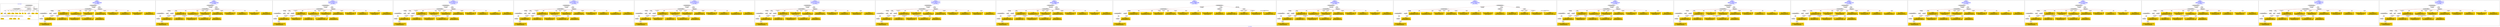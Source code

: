 digraph n0 {
fontcolor="blue"
remincross="true"
label="s07-s-13.json"
subgraph cluster_0 {
label="1-correct model"
n2[style="filled",color="white",fillcolor="lightgray",label="CulturalHeritageObject1"];
n3[shape="plaintext",style="filled",fillcolor="gold",label="dates"];
n4[style="filled",color="white",fillcolor="lightgray",label="Person1"];
n5[shape="plaintext",style="filled",fillcolor="gold",label="dimension"];
n6[shape="plaintext",style="filled",fillcolor="gold",label="technique"];
n7[shape="plaintext",style="filled",fillcolor="gold",label="credit_line"];
n8[shape="plaintext",style="filled",fillcolor="gold",label="origin"];
n9[shape="plaintext",style="filled",fillcolor="gold",label="title"];
n10[shape="plaintext",style="filled",fillcolor="gold",label="ac_id"];
n11[style="filled",color="white",fillcolor="lightgray",label="Concept1"];
n12[shape="plaintext",style="filled",fillcolor="gold",label="nationality"];
n13[shape="plaintext",style="filled",fillcolor="gold",label="birthDate"];
n14[shape="plaintext",style="filled",fillcolor="gold",label="deathDate"];
n15[shape="plaintext",style="filled",fillcolor="gold",label="name"];
n16[style="filled",color="white",fillcolor="lightgray",label="EuropeanaAggregation1"];
n17[style="filled",color="white",fillcolor="lightgray",label="WebResource1"];
n18[style="filled",color="white",fillcolor="lightgray",label="WebResource2"];
n19[shape="plaintext",style="filled",fillcolor="gold",label="image_url"];
n20[shape="plaintext",style="filled",fillcolor="gold",label="audio_url"];
n21[shape="plaintext",style="filled",fillcolor="gold",label="category"];
}
subgraph cluster_1 {
label="candidate 0\nlink coherence:1.0\nnode coherence:1.0\nconfidence:0.44756659810343286\nmapping score:0.5896650565106681\ncost:19.99994\n-precision:0.55-recall:0.58"
n23[style="filled",color="white",fillcolor="lightgray",label="CulturalHeritageObject1"];
n24[style="filled",color="white",fillcolor="lightgray",label="CulturalHeritageObject2"];
n25[style="filled",color="white",fillcolor="lightgray",label="Person1"];
n26[style="filled",color="white",fillcolor="lightgray",label="Document1"];
n27[style="filled",color="white",fillcolor="lightgray",label="Document2"];
n28[style="filled",color="white",fillcolor="lightgray",label="EuropeanaAggregation1"];
n29[style="filled",color="white",fillcolor="lightgray",label="WebResource1"];
n30[shape="plaintext",style="filled",fillcolor="gold",label="audio_url\n[Document,classLink,0.547]\n[WebResource,classLink,0.44]\n[Person,nameOfThePerson,0.007]\n[CulturalHeritageObject,title,0.005]"];
n31[shape="plaintext",style="filled",fillcolor="gold",label="dates\n[Person,dateOfDeath,0.326]\n[CulturalHeritageObject,provenance,0.292]\n[CulturalHeritageObject,created,0.195]\n[CulturalHeritageObject,description,0.187]"];
n32[shape="plaintext",style="filled",fillcolor="gold",label="deathDate\n[CulturalHeritageObject,provenance,0.53]\n[Person,dateOfDeath,0.234]\n[CulturalHeritageObject,description,0.122]\n[CulturalHeritageObject,created,0.114]"];
n33[shape="plaintext",style="filled",fillcolor="gold",label="category\n[CulturalHeritageObject,description,0.564]\n[CulturalHeritageObject,provenance,0.175]\n[Document,classLink,0.146]\n[Person,countryAssociatedWithThePerson,0.115]"];
n34[shape="plaintext",style="filled",fillcolor="gold",label="origin\n[Place,label,0.559]\n[CulturalHeritageObject,description,0.272]\n[CulturalHeritageObject,provenance,0.143]\n[CulturalHeritageObject,title,0.026]"];
n35[shape="plaintext",style="filled",fillcolor="gold",label="ac_id\n[CulturalHeritageObject,provenance,0.379]\n[Person,nameOfThePerson,0.213]\n[WebResource,classLink,0.208]\n[CulturalHeritageObject,title,0.2]"];
n36[shape="plaintext",style="filled",fillcolor="gold",label="birthDate\n[Person,dateOfDeath,0.297]\n[CulturalHeritageObject,created,0.282]\n[Person,dateOfBirth,0.236]\n[CulturalHeritageObject,provenance,0.186]"];
n37[shape="plaintext",style="filled",fillcolor="gold",label="name\n[CulturalHeritageObject,provenance,0.398]\n[Person,nameOfThePerson,0.243]\n[CulturalHeritageObject,description,0.203]\n[Document,classLink,0.156]"];
n38[shape="plaintext",style="filled",fillcolor="gold",label="dimension\n[CulturalHeritageObject,extent,0.921]\n[Person,nameOfThePerson,0.058]\n[CulturalHeritageObject,description,0.013]\n[CulturalHeritageObject,provenance,0.008]"];
n39[shape="plaintext",style="filled",fillcolor="gold",label="image_url\n[WebResource,classLink,0.535]\n[Document,classLink,0.421]\n[CulturalHeritageObject,description,0.035]\n[Person,nameOfThePerson,0.008]"];
n40[shape="plaintext",style="filled",fillcolor="gold",label="credit_line\n[CulturalHeritageObject,provenance,0.784]\n[CulturalHeritageObject,description,0.092]\n[Document,classLink,0.078]\n[Person,nameOfThePerson,0.046]"];
n41[shape="plaintext",style="filled",fillcolor="gold",label="technique\n[CulturalHeritageObject,medium,0.76]\n[Concept,prefLabel,0.171]\n[CulturalHeritageObject,description,0.059]\n[CulturalHeritageObject,title,0.01]"];
n42[shape="plaintext",style="filled",fillcolor="gold",label="nationality\n[Person,countryAssociatedWithThePerson,0.764]\n[Concept,prefLabel,0.085]\n[CulturalHeritageObject,provenance,0.083]\n[CulturalHeritageObject,description,0.068]"];
n43[shape="plaintext",style="filled",fillcolor="gold",label="title\n[CulturalHeritageObject,description,0.41]\n[CulturalHeritageObject,title,0.239]\n[Document,classLink,0.194]\n[Concept,prefLabel,0.157]"];
}
subgraph cluster_2 {
label="candidate 1\nlink coherence:1.0\nnode coherence:1.0\nconfidence:0.4467573518392434\nmapping score:0.5893953077559383\ncost:19.99994\n-precision:0.65-recall:0.68"
n45[style="filled",color="white",fillcolor="lightgray",label="CulturalHeritageObject1"];
n46[style="filled",color="white",fillcolor="lightgray",label="CulturalHeritageObject2"];
n47[style="filled",color="white",fillcolor="lightgray",label="Person1"];
n48[style="filled",color="white",fillcolor="lightgray",label="Document1"];
n49[style="filled",color="white",fillcolor="lightgray",label="Document2"];
n50[style="filled",color="white",fillcolor="lightgray",label="EuropeanaAggregation1"];
n51[style="filled",color="white",fillcolor="lightgray",label="WebResource1"];
n52[shape="plaintext",style="filled",fillcolor="gold",label="audio_url\n[Document,classLink,0.547]\n[WebResource,classLink,0.44]\n[Person,nameOfThePerson,0.007]\n[CulturalHeritageObject,title,0.005]"];
n53[shape="plaintext",style="filled",fillcolor="gold",label="deathDate\n[CulturalHeritageObject,provenance,0.53]\n[Person,dateOfDeath,0.234]\n[CulturalHeritageObject,description,0.122]\n[CulturalHeritageObject,created,0.114]"];
n54[shape="plaintext",style="filled",fillcolor="gold",label="dates\n[Person,dateOfDeath,0.326]\n[CulturalHeritageObject,provenance,0.292]\n[CulturalHeritageObject,created,0.195]\n[CulturalHeritageObject,description,0.187]"];
n55[shape="plaintext",style="filled",fillcolor="gold",label="category\n[CulturalHeritageObject,description,0.564]\n[CulturalHeritageObject,provenance,0.175]\n[Document,classLink,0.146]\n[Person,countryAssociatedWithThePerson,0.115]"];
n56[shape="plaintext",style="filled",fillcolor="gold",label="origin\n[Place,label,0.559]\n[CulturalHeritageObject,description,0.272]\n[CulturalHeritageObject,provenance,0.143]\n[CulturalHeritageObject,title,0.026]"];
n57[shape="plaintext",style="filled",fillcolor="gold",label="ac_id\n[CulturalHeritageObject,provenance,0.379]\n[Person,nameOfThePerson,0.213]\n[WebResource,classLink,0.208]\n[CulturalHeritageObject,title,0.2]"];
n58[shape="plaintext",style="filled",fillcolor="gold",label="birthDate\n[Person,dateOfDeath,0.297]\n[CulturalHeritageObject,created,0.282]\n[Person,dateOfBirth,0.236]\n[CulturalHeritageObject,provenance,0.186]"];
n59[shape="plaintext",style="filled",fillcolor="gold",label="name\n[CulturalHeritageObject,provenance,0.398]\n[Person,nameOfThePerson,0.243]\n[CulturalHeritageObject,description,0.203]\n[Document,classLink,0.156]"];
n60[shape="plaintext",style="filled",fillcolor="gold",label="dimension\n[CulturalHeritageObject,extent,0.921]\n[Person,nameOfThePerson,0.058]\n[CulturalHeritageObject,description,0.013]\n[CulturalHeritageObject,provenance,0.008]"];
n61[shape="plaintext",style="filled",fillcolor="gold",label="image_url\n[WebResource,classLink,0.535]\n[Document,classLink,0.421]\n[CulturalHeritageObject,description,0.035]\n[Person,nameOfThePerson,0.008]"];
n62[shape="plaintext",style="filled",fillcolor="gold",label="credit_line\n[CulturalHeritageObject,provenance,0.784]\n[CulturalHeritageObject,description,0.092]\n[Document,classLink,0.078]\n[Person,nameOfThePerson,0.046]"];
n63[shape="plaintext",style="filled",fillcolor="gold",label="technique\n[CulturalHeritageObject,medium,0.76]\n[Concept,prefLabel,0.171]\n[CulturalHeritageObject,description,0.059]\n[CulturalHeritageObject,title,0.01]"];
n64[shape="plaintext",style="filled",fillcolor="gold",label="nationality\n[Person,countryAssociatedWithThePerson,0.764]\n[Concept,prefLabel,0.085]\n[CulturalHeritageObject,provenance,0.083]\n[CulturalHeritageObject,description,0.068]"];
n65[shape="plaintext",style="filled",fillcolor="gold",label="title\n[CulturalHeritageObject,description,0.41]\n[CulturalHeritageObject,title,0.239]\n[Document,classLink,0.194]\n[Concept,prefLabel,0.157]"];
}
subgraph cluster_3 {
label="candidate 10\nlink coherence:0.9523809523809523\nnode coherence:1.0\nconfidence:0.44674728279027265\nmapping score:0.5893919514062814\ncost:20.99994\n-precision:0.48-recall:0.53"
n67[style="filled",color="white",fillcolor="lightgray",label="CulturalHeritageObject1"];
n68[style="filled",color="white",fillcolor="lightgray",label="CulturalHeritageObject2"];
n69[style="filled",color="white",fillcolor="lightgray",label="Person1"];
n70[style="filled",color="white",fillcolor="lightgray",label="Place1"];
n71[style="filled",color="white",fillcolor="lightgray",label="Document1"];
n72[style="filled",color="white",fillcolor="lightgray",label="Document2"];
n73[style="filled",color="white",fillcolor="lightgray",label="EuropeanaAggregation1"];
n74[style="filled",color="white",fillcolor="lightgray",label="WebResource1"];
n75[shape="plaintext",style="filled",fillcolor="gold",label="audio_url\n[Document,classLink,0.547]\n[WebResource,classLink,0.44]\n[Person,nameOfThePerson,0.007]\n[CulturalHeritageObject,title,0.005]"];
n76[shape="plaintext",style="filled",fillcolor="gold",label="dates\n[Person,dateOfDeath,0.326]\n[CulturalHeritageObject,provenance,0.292]\n[CulturalHeritageObject,created,0.195]\n[CulturalHeritageObject,description,0.187]"];
n77[shape="plaintext",style="filled",fillcolor="gold",label="deathDate\n[CulturalHeritageObject,provenance,0.53]\n[Person,dateOfDeath,0.234]\n[CulturalHeritageObject,description,0.122]\n[CulturalHeritageObject,created,0.114]"];
n78[shape="plaintext",style="filled",fillcolor="gold",label="category\n[CulturalHeritageObject,description,0.564]\n[CulturalHeritageObject,provenance,0.175]\n[Document,classLink,0.146]\n[Person,countryAssociatedWithThePerson,0.115]"];
n79[shape="plaintext",style="filled",fillcolor="gold",label="origin\n[Place,label,0.559]\n[CulturalHeritageObject,description,0.272]\n[CulturalHeritageObject,provenance,0.143]\n[CulturalHeritageObject,title,0.026]"];
n80[shape="plaintext",style="filled",fillcolor="gold",label="ac_id\n[CulturalHeritageObject,provenance,0.379]\n[Person,nameOfThePerson,0.213]\n[WebResource,classLink,0.208]\n[CulturalHeritageObject,title,0.2]"];
n81[shape="plaintext",style="filled",fillcolor="gold",label="birthDate\n[Person,dateOfDeath,0.297]\n[CulturalHeritageObject,created,0.282]\n[Person,dateOfBirth,0.236]\n[CulturalHeritageObject,provenance,0.186]"];
n82[shape="plaintext",style="filled",fillcolor="gold",label="name\n[CulturalHeritageObject,provenance,0.398]\n[Person,nameOfThePerson,0.243]\n[CulturalHeritageObject,description,0.203]\n[Document,classLink,0.156]"];
n83[shape="plaintext",style="filled",fillcolor="gold",label="dimension\n[CulturalHeritageObject,extent,0.921]\n[Person,nameOfThePerson,0.058]\n[CulturalHeritageObject,description,0.013]\n[CulturalHeritageObject,provenance,0.008]"];
n84[shape="plaintext",style="filled",fillcolor="gold",label="image_url\n[WebResource,classLink,0.535]\n[Document,classLink,0.421]\n[CulturalHeritageObject,description,0.035]\n[Person,nameOfThePerson,0.008]"];
n85[shape="plaintext",style="filled",fillcolor="gold",label="credit_line\n[CulturalHeritageObject,provenance,0.784]\n[CulturalHeritageObject,description,0.092]\n[Document,classLink,0.078]\n[Person,nameOfThePerson,0.046]"];
n86[shape="plaintext",style="filled",fillcolor="gold",label="technique\n[CulturalHeritageObject,medium,0.76]\n[Concept,prefLabel,0.171]\n[CulturalHeritageObject,description,0.059]\n[CulturalHeritageObject,title,0.01]"];
n87[shape="plaintext",style="filled",fillcolor="gold",label="nationality\n[Person,countryAssociatedWithThePerson,0.764]\n[Concept,prefLabel,0.085]\n[CulturalHeritageObject,provenance,0.083]\n[CulturalHeritageObject,description,0.068]"];
n88[shape="plaintext",style="filled",fillcolor="gold",label="title\n[CulturalHeritageObject,description,0.41]\n[CulturalHeritageObject,title,0.239]\n[Document,classLink,0.194]\n[Concept,prefLabel,0.157]"];
}
subgraph cluster_4 {
label="candidate 11\nlink coherence:0.9523809523809523\nnode coherence:1.0\nconfidence:0.44219855784137563\nmapping score:0.587875709756649\ncost:20.99994\n-precision:0.48-recall:0.53"
n90[style="filled",color="white",fillcolor="lightgray",label="CulturalHeritageObject1"];
n91[style="filled",color="white",fillcolor="lightgray",label="CulturalHeritageObject2"];
n92[style="filled",color="white",fillcolor="lightgray",label="Person1"];
n93[style="filled",color="white",fillcolor="lightgray",label="Place1"];
n94[style="filled",color="white",fillcolor="lightgray",label="Document1"];
n95[style="filled",color="white",fillcolor="lightgray",label="Document2"];
n96[style="filled",color="white",fillcolor="lightgray",label="EuropeanaAggregation1"];
n97[style="filled",color="white",fillcolor="lightgray",label="WebResource1"];
n98[shape="plaintext",style="filled",fillcolor="gold",label="audio_url\n[Document,classLink,0.547]\n[WebResource,classLink,0.44]\n[Person,nameOfThePerson,0.007]\n[CulturalHeritageObject,title,0.005]"];
n99[shape="plaintext",style="filled",fillcolor="gold",label="dates\n[Person,dateOfDeath,0.326]\n[CulturalHeritageObject,provenance,0.292]\n[CulturalHeritageObject,created,0.195]\n[CulturalHeritageObject,description,0.187]"];
n100[shape="plaintext",style="filled",fillcolor="gold",label="deathDate\n[CulturalHeritageObject,provenance,0.53]\n[Person,dateOfDeath,0.234]\n[CulturalHeritageObject,description,0.122]\n[CulturalHeritageObject,created,0.114]"];
n101[shape="plaintext",style="filled",fillcolor="gold",label="category\n[CulturalHeritageObject,description,0.564]\n[CulturalHeritageObject,provenance,0.175]\n[Document,classLink,0.146]\n[Person,countryAssociatedWithThePerson,0.115]"];
n102[shape="plaintext",style="filled",fillcolor="gold",label="title\n[CulturalHeritageObject,description,0.41]\n[CulturalHeritageObject,title,0.239]\n[Document,classLink,0.194]\n[Concept,prefLabel,0.157]"];
n103[shape="plaintext",style="filled",fillcolor="gold",label="ac_id\n[CulturalHeritageObject,provenance,0.379]\n[Person,nameOfThePerson,0.213]\n[WebResource,classLink,0.208]\n[CulturalHeritageObject,title,0.2]"];
n104[shape="plaintext",style="filled",fillcolor="gold",label="birthDate\n[Person,dateOfDeath,0.297]\n[CulturalHeritageObject,created,0.282]\n[Person,dateOfBirth,0.236]\n[CulturalHeritageObject,provenance,0.186]"];
n105[shape="plaintext",style="filled",fillcolor="gold",label="name\n[CulturalHeritageObject,provenance,0.398]\n[Person,nameOfThePerson,0.243]\n[CulturalHeritageObject,description,0.203]\n[Document,classLink,0.156]"];
n106[shape="plaintext",style="filled",fillcolor="gold",label="dimension\n[CulturalHeritageObject,extent,0.921]\n[Person,nameOfThePerson,0.058]\n[CulturalHeritageObject,description,0.013]\n[CulturalHeritageObject,provenance,0.008]"];
n107[shape="plaintext",style="filled",fillcolor="gold",label="image_url\n[WebResource,classLink,0.535]\n[Document,classLink,0.421]\n[CulturalHeritageObject,description,0.035]\n[Person,nameOfThePerson,0.008]"];
n108[shape="plaintext",style="filled",fillcolor="gold",label="credit_line\n[CulturalHeritageObject,provenance,0.784]\n[CulturalHeritageObject,description,0.092]\n[Document,classLink,0.078]\n[Person,nameOfThePerson,0.046]"];
n109[shape="plaintext",style="filled",fillcolor="gold",label="technique\n[CulturalHeritageObject,medium,0.76]\n[Concept,prefLabel,0.171]\n[CulturalHeritageObject,description,0.059]\n[CulturalHeritageObject,title,0.01]"];
n110[shape="plaintext",style="filled",fillcolor="gold",label="nationality\n[Person,countryAssociatedWithThePerson,0.764]\n[Concept,prefLabel,0.085]\n[CulturalHeritageObject,provenance,0.083]\n[CulturalHeritageObject,description,0.068]"];
n111[shape="plaintext",style="filled",fillcolor="gold",label="origin\n[Place,label,0.559]\n[CulturalHeritageObject,description,0.272]\n[CulturalHeritageObject,provenance,0.143]\n[CulturalHeritageObject,title,0.026]"];
}
subgraph cluster_5 {
label="candidate 12\nlink coherence:0.9523809523809523\nnode coherence:1.0\nconfidence:0.44138931157718625\nmapping score:0.5876059610019192\ncost:20.99994\n-precision:0.57-recall:0.63"
n113[style="filled",color="white",fillcolor="lightgray",label="CulturalHeritageObject1"];
n114[style="filled",color="white",fillcolor="lightgray",label="CulturalHeritageObject2"];
n115[style="filled",color="white",fillcolor="lightgray",label="Person1"];
n116[style="filled",color="white",fillcolor="lightgray",label="Place1"];
n117[style="filled",color="white",fillcolor="lightgray",label="Document1"];
n118[style="filled",color="white",fillcolor="lightgray",label="Document2"];
n119[style="filled",color="white",fillcolor="lightgray",label="EuropeanaAggregation1"];
n120[style="filled",color="white",fillcolor="lightgray",label="WebResource1"];
n121[shape="plaintext",style="filled",fillcolor="gold",label="audio_url\n[Document,classLink,0.547]\n[WebResource,classLink,0.44]\n[Person,nameOfThePerson,0.007]\n[CulturalHeritageObject,title,0.005]"];
n122[shape="plaintext",style="filled",fillcolor="gold",label="deathDate\n[CulturalHeritageObject,provenance,0.53]\n[Person,dateOfDeath,0.234]\n[CulturalHeritageObject,description,0.122]\n[CulturalHeritageObject,created,0.114]"];
n123[shape="plaintext",style="filled",fillcolor="gold",label="dates\n[Person,dateOfDeath,0.326]\n[CulturalHeritageObject,provenance,0.292]\n[CulturalHeritageObject,created,0.195]\n[CulturalHeritageObject,description,0.187]"];
n124[shape="plaintext",style="filled",fillcolor="gold",label="category\n[CulturalHeritageObject,description,0.564]\n[CulturalHeritageObject,provenance,0.175]\n[Document,classLink,0.146]\n[Person,countryAssociatedWithThePerson,0.115]"];
n125[shape="plaintext",style="filled",fillcolor="gold",label="title\n[CulturalHeritageObject,description,0.41]\n[CulturalHeritageObject,title,0.239]\n[Document,classLink,0.194]\n[Concept,prefLabel,0.157]"];
n126[shape="plaintext",style="filled",fillcolor="gold",label="ac_id\n[CulturalHeritageObject,provenance,0.379]\n[Person,nameOfThePerson,0.213]\n[WebResource,classLink,0.208]\n[CulturalHeritageObject,title,0.2]"];
n127[shape="plaintext",style="filled",fillcolor="gold",label="birthDate\n[Person,dateOfDeath,0.297]\n[CulturalHeritageObject,created,0.282]\n[Person,dateOfBirth,0.236]\n[CulturalHeritageObject,provenance,0.186]"];
n128[shape="plaintext",style="filled",fillcolor="gold",label="name\n[CulturalHeritageObject,provenance,0.398]\n[Person,nameOfThePerson,0.243]\n[CulturalHeritageObject,description,0.203]\n[Document,classLink,0.156]"];
n129[shape="plaintext",style="filled",fillcolor="gold",label="dimension\n[CulturalHeritageObject,extent,0.921]\n[Person,nameOfThePerson,0.058]\n[CulturalHeritageObject,description,0.013]\n[CulturalHeritageObject,provenance,0.008]"];
n130[shape="plaintext",style="filled",fillcolor="gold",label="image_url\n[WebResource,classLink,0.535]\n[Document,classLink,0.421]\n[CulturalHeritageObject,description,0.035]\n[Person,nameOfThePerson,0.008]"];
n131[shape="plaintext",style="filled",fillcolor="gold",label="credit_line\n[CulturalHeritageObject,provenance,0.784]\n[CulturalHeritageObject,description,0.092]\n[Document,classLink,0.078]\n[Person,nameOfThePerson,0.046]"];
n132[shape="plaintext",style="filled",fillcolor="gold",label="technique\n[CulturalHeritageObject,medium,0.76]\n[Concept,prefLabel,0.171]\n[CulturalHeritageObject,description,0.059]\n[CulturalHeritageObject,title,0.01]"];
n133[shape="plaintext",style="filled",fillcolor="gold",label="nationality\n[Person,countryAssociatedWithThePerson,0.764]\n[Concept,prefLabel,0.085]\n[CulturalHeritageObject,provenance,0.083]\n[CulturalHeritageObject,description,0.068]"];
n134[shape="plaintext",style="filled",fillcolor="gold",label="origin\n[Place,label,0.559]\n[CulturalHeritageObject,description,0.272]\n[CulturalHeritageObject,provenance,0.143]\n[CulturalHeritageObject,title,0.026]"];
}
subgraph cluster_6 {
label="candidate 13\nlink coherence:0.9523809523809523\nnode coherence:1.0\nconfidence:0.44137924252821537\nmapping score:0.5876026046522622\ncost:20.99994\n-precision:0.43-recall:0.47"
n136[style="filled",color="white",fillcolor="lightgray",label="CulturalHeritageObject1"];
n137[style="filled",color="white",fillcolor="lightgray",label="CulturalHeritageObject2"];
n138[style="filled",color="white",fillcolor="lightgray",label="Person1"];
n139[style="filled",color="white",fillcolor="lightgray",label="Place1"];
n140[style="filled",color="white",fillcolor="lightgray",label="Document1"];
n141[style="filled",color="white",fillcolor="lightgray",label="Document2"];
n142[style="filled",color="white",fillcolor="lightgray",label="EuropeanaAggregation1"];
n143[style="filled",color="white",fillcolor="lightgray",label="WebResource1"];
n144[shape="plaintext",style="filled",fillcolor="gold",label="audio_url\n[Document,classLink,0.547]\n[WebResource,classLink,0.44]\n[Person,nameOfThePerson,0.007]\n[CulturalHeritageObject,title,0.005]"];
n145[shape="plaintext",style="filled",fillcolor="gold",label="dates\n[Person,dateOfDeath,0.326]\n[CulturalHeritageObject,provenance,0.292]\n[CulturalHeritageObject,created,0.195]\n[CulturalHeritageObject,description,0.187]"];
n146[shape="plaintext",style="filled",fillcolor="gold",label="deathDate\n[CulturalHeritageObject,provenance,0.53]\n[Person,dateOfDeath,0.234]\n[CulturalHeritageObject,description,0.122]\n[CulturalHeritageObject,created,0.114]"];
n147[shape="plaintext",style="filled",fillcolor="gold",label="category\n[CulturalHeritageObject,description,0.564]\n[CulturalHeritageObject,provenance,0.175]\n[Document,classLink,0.146]\n[Person,countryAssociatedWithThePerson,0.115]"];
n148[shape="plaintext",style="filled",fillcolor="gold",label="title\n[CulturalHeritageObject,description,0.41]\n[CulturalHeritageObject,title,0.239]\n[Document,classLink,0.194]\n[Concept,prefLabel,0.157]"];
n149[shape="plaintext",style="filled",fillcolor="gold",label="ac_id\n[CulturalHeritageObject,provenance,0.379]\n[Person,nameOfThePerson,0.213]\n[WebResource,classLink,0.208]\n[CulturalHeritageObject,title,0.2]"];
n150[shape="plaintext",style="filled",fillcolor="gold",label="birthDate\n[Person,dateOfDeath,0.297]\n[CulturalHeritageObject,created,0.282]\n[Person,dateOfBirth,0.236]\n[CulturalHeritageObject,provenance,0.186]"];
n151[shape="plaintext",style="filled",fillcolor="gold",label="name\n[CulturalHeritageObject,provenance,0.398]\n[Person,nameOfThePerson,0.243]\n[CulturalHeritageObject,description,0.203]\n[Document,classLink,0.156]"];
n152[shape="plaintext",style="filled",fillcolor="gold",label="dimension\n[CulturalHeritageObject,extent,0.921]\n[Person,nameOfThePerson,0.058]\n[CulturalHeritageObject,description,0.013]\n[CulturalHeritageObject,provenance,0.008]"];
n153[shape="plaintext",style="filled",fillcolor="gold",label="image_url\n[WebResource,classLink,0.535]\n[Document,classLink,0.421]\n[CulturalHeritageObject,description,0.035]\n[Person,nameOfThePerson,0.008]"];
n154[shape="plaintext",style="filled",fillcolor="gold",label="credit_line\n[CulturalHeritageObject,provenance,0.784]\n[CulturalHeritageObject,description,0.092]\n[Document,classLink,0.078]\n[Person,nameOfThePerson,0.046]"];
n155[shape="plaintext",style="filled",fillcolor="gold",label="technique\n[CulturalHeritageObject,medium,0.76]\n[Concept,prefLabel,0.171]\n[CulturalHeritageObject,description,0.059]\n[CulturalHeritageObject,title,0.01]"];
n156[shape="plaintext",style="filled",fillcolor="gold",label="nationality\n[Person,countryAssociatedWithThePerson,0.764]\n[Concept,prefLabel,0.085]\n[CulturalHeritageObject,provenance,0.083]\n[CulturalHeritageObject,description,0.068]"];
n157[shape="plaintext",style="filled",fillcolor="gold",label="origin\n[Place,label,0.559]\n[CulturalHeritageObject,description,0.272]\n[CulturalHeritageObject,provenance,0.143]\n[CulturalHeritageObject,title,0.026]"];
}
subgraph cluster_7 {
label="candidate 14\nlink coherence:0.9523809523809523\nnode coherence:1.0\nconfidence:0.4377759784460968\nmapping score:0.5864015166248894\ncost:20.99994\n-precision:0.52-recall:0.58"
n159[style="filled",color="white",fillcolor="lightgray",label="CulturalHeritageObject1"];
n160[style="filled",color="white",fillcolor="lightgray",label="CulturalHeritageObject2"];
n161[style="filled",color="white",fillcolor="lightgray",label="Person1"];
n162[style="filled",color="white",fillcolor="lightgray",label="Place1"];
n163[style="filled",color="white",fillcolor="lightgray",label="Document1"];
n164[style="filled",color="white",fillcolor="lightgray",label="Document2"];
n165[style="filled",color="white",fillcolor="lightgray",label="EuropeanaAggregation1"];
n166[style="filled",color="white",fillcolor="lightgray",label="WebResource1"];
n167[shape="plaintext",style="filled",fillcolor="gold",label="audio_url\n[Document,classLink,0.547]\n[WebResource,classLink,0.44]\n[Person,nameOfThePerson,0.007]\n[CulturalHeritageObject,title,0.005]"];
n168[shape="plaintext",style="filled",fillcolor="gold",label="dates\n[Person,dateOfDeath,0.326]\n[CulturalHeritageObject,provenance,0.292]\n[CulturalHeritageObject,created,0.195]\n[CulturalHeritageObject,description,0.187]"];
n169[shape="plaintext",style="filled",fillcolor="gold",label="deathDate\n[CulturalHeritageObject,provenance,0.53]\n[Person,dateOfDeath,0.234]\n[CulturalHeritageObject,description,0.122]\n[CulturalHeritageObject,created,0.114]"];
n170[shape="plaintext",style="filled",fillcolor="gold",label="category\n[CulturalHeritageObject,description,0.564]\n[CulturalHeritageObject,provenance,0.175]\n[Document,classLink,0.146]\n[Person,countryAssociatedWithThePerson,0.115]"];
n171[shape="plaintext",style="filled",fillcolor="gold",label="title\n[CulturalHeritageObject,description,0.41]\n[CulturalHeritageObject,title,0.239]\n[Document,classLink,0.194]\n[Concept,prefLabel,0.157]"];
n172[shape="plaintext",style="filled",fillcolor="gold",label="origin\n[Place,label,0.559]\n[CulturalHeritageObject,description,0.272]\n[CulturalHeritageObject,provenance,0.143]\n[CulturalHeritageObject,title,0.026]"];
n173[shape="plaintext",style="filled",fillcolor="gold",label="birthDate\n[Person,dateOfDeath,0.297]\n[CulturalHeritageObject,created,0.282]\n[Person,dateOfBirth,0.236]\n[CulturalHeritageObject,provenance,0.186]"];
n174[shape="plaintext",style="filled",fillcolor="gold",label="name\n[CulturalHeritageObject,provenance,0.398]\n[Person,nameOfThePerson,0.243]\n[CulturalHeritageObject,description,0.203]\n[Document,classLink,0.156]"];
n175[shape="plaintext",style="filled",fillcolor="gold",label="dimension\n[CulturalHeritageObject,extent,0.921]\n[Person,nameOfThePerson,0.058]\n[CulturalHeritageObject,description,0.013]\n[CulturalHeritageObject,provenance,0.008]"];
n176[shape="plaintext",style="filled",fillcolor="gold",label="image_url\n[WebResource,classLink,0.535]\n[Document,classLink,0.421]\n[CulturalHeritageObject,description,0.035]\n[Person,nameOfThePerson,0.008]"];
n177[shape="plaintext",style="filled",fillcolor="gold",label="credit_line\n[CulturalHeritageObject,provenance,0.784]\n[CulturalHeritageObject,description,0.092]\n[Document,classLink,0.078]\n[Person,nameOfThePerson,0.046]"];
n178[shape="plaintext",style="filled",fillcolor="gold",label="technique\n[CulturalHeritageObject,medium,0.76]\n[Concept,prefLabel,0.171]\n[CulturalHeritageObject,description,0.059]\n[CulturalHeritageObject,title,0.01]"];
n179[shape="plaintext",style="filled",fillcolor="gold",label="nationality\n[Person,countryAssociatedWithThePerson,0.764]\n[Concept,prefLabel,0.085]\n[CulturalHeritageObject,provenance,0.083]\n[CulturalHeritageObject,description,0.068]"];
n180[shape="plaintext",style="filled",fillcolor="gold",label="ac_id\n[CulturalHeritageObject,provenance,0.379]\n[Person,nameOfThePerson,0.213]\n[WebResource,classLink,0.208]\n[CulturalHeritageObject,title,0.2]"];
}
subgraph cluster_8 {
label="candidate 15\nlink coherence:0.9523809523809523\nnode coherence:1.0\nconfidence:0.43696673218190735\nmapping score:0.5861317678701595\ncost:20.99994\n-precision:0.62-recall:0.68"
n182[style="filled",color="white",fillcolor="lightgray",label="CulturalHeritageObject1"];
n183[style="filled",color="white",fillcolor="lightgray",label="CulturalHeritageObject2"];
n184[style="filled",color="white",fillcolor="lightgray",label="Person1"];
n185[style="filled",color="white",fillcolor="lightgray",label="Place1"];
n186[style="filled",color="white",fillcolor="lightgray",label="Document1"];
n187[style="filled",color="white",fillcolor="lightgray",label="Document2"];
n188[style="filled",color="white",fillcolor="lightgray",label="EuropeanaAggregation1"];
n189[style="filled",color="white",fillcolor="lightgray",label="WebResource1"];
n190[shape="plaintext",style="filled",fillcolor="gold",label="audio_url\n[Document,classLink,0.547]\n[WebResource,classLink,0.44]\n[Person,nameOfThePerson,0.007]\n[CulturalHeritageObject,title,0.005]"];
n191[shape="plaintext",style="filled",fillcolor="gold",label="deathDate\n[CulturalHeritageObject,provenance,0.53]\n[Person,dateOfDeath,0.234]\n[CulturalHeritageObject,description,0.122]\n[CulturalHeritageObject,created,0.114]"];
n192[shape="plaintext",style="filled",fillcolor="gold",label="dates\n[Person,dateOfDeath,0.326]\n[CulturalHeritageObject,provenance,0.292]\n[CulturalHeritageObject,created,0.195]\n[CulturalHeritageObject,description,0.187]"];
n193[shape="plaintext",style="filled",fillcolor="gold",label="category\n[CulturalHeritageObject,description,0.564]\n[CulturalHeritageObject,provenance,0.175]\n[Document,classLink,0.146]\n[Person,countryAssociatedWithThePerson,0.115]"];
n194[shape="plaintext",style="filled",fillcolor="gold",label="title\n[CulturalHeritageObject,description,0.41]\n[CulturalHeritageObject,title,0.239]\n[Document,classLink,0.194]\n[Concept,prefLabel,0.157]"];
n195[shape="plaintext",style="filled",fillcolor="gold",label="origin\n[Place,label,0.559]\n[CulturalHeritageObject,description,0.272]\n[CulturalHeritageObject,provenance,0.143]\n[CulturalHeritageObject,title,0.026]"];
n196[shape="plaintext",style="filled",fillcolor="gold",label="birthDate\n[Person,dateOfDeath,0.297]\n[CulturalHeritageObject,created,0.282]\n[Person,dateOfBirth,0.236]\n[CulturalHeritageObject,provenance,0.186]"];
n197[shape="plaintext",style="filled",fillcolor="gold",label="name\n[CulturalHeritageObject,provenance,0.398]\n[Person,nameOfThePerson,0.243]\n[CulturalHeritageObject,description,0.203]\n[Document,classLink,0.156]"];
n198[shape="plaintext",style="filled",fillcolor="gold",label="dimension\n[CulturalHeritageObject,extent,0.921]\n[Person,nameOfThePerson,0.058]\n[CulturalHeritageObject,description,0.013]\n[CulturalHeritageObject,provenance,0.008]"];
n199[shape="plaintext",style="filled",fillcolor="gold",label="image_url\n[WebResource,classLink,0.535]\n[Document,classLink,0.421]\n[CulturalHeritageObject,description,0.035]\n[Person,nameOfThePerson,0.008]"];
n200[shape="plaintext",style="filled",fillcolor="gold",label="credit_line\n[CulturalHeritageObject,provenance,0.784]\n[CulturalHeritageObject,description,0.092]\n[Document,classLink,0.078]\n[Person,nameOfThePerson,0.046]"];
n201[shape="plaintext",style="filled",fillcolor="gold",label="technique\n[CulturalHeritageObject,medium,0.76]\n[Concept,prefLabel,0.171]\n[CulturalHeritageObject,description,0.059]\n[CulturalHeritageObject,title,0.01]"];
n202[shape="plaintext",style="filled",fillcolor="gold",label="nationality\n[Person,countryAssociatedWithThePerson,0.764]\n[Concept,prefLabel,0.085]\n[CulturalHeritageObject,provenance,0.083]\n[CulturalHeritageObject,description,0.068]"];
n203[shape="plaintext",style="filled",fillcolor="gold",label="ac_id\n[CulturalHeritageObject,provenance,0.379]\n[Person,nameOfThePerson,0.213]\n[WebResource,classLink,0.208]\n[CulturalHeritageObject,title,0.2]"];
}
subgraph cluster_9 {
label="candidate 16\nlink coherence:0.95\nnode coherence:1.0\nconfidence:0.44756659810343286\nmapping score:0.5896650565106681\ncost:119.009952\n-precision:0.5-recall:0.53"
n205[style="filled",color="white",fillcolor="lightgray",label="CulturalHeritageObject1"];
n206[style="filled",color="white",fillcolor="lightgray",label="CulturalHeritageObject2"];
n207[style="filled",color="white",fillcolor="lightgray",label="Person1"];
n208[style="filled",color="white",fillcolor="lightgray",label="Document1"];
n209[style="filled",color="white",fillcolor="lightgray",label="Document2"];
n210[style="filled",color="white",fillcolor="lightgray",label="EuropeanaAggregation1"];
n211[style="filled",color="white",fillcolor="lightgray",label="WebResource1"];
n212[shape="plaintext",style="filled",fillcolor="gold",label="audio_url\n[Document,classLink,0.547]\n[WebResource,classLink,0.44]\n[Person,nameOfThePerson,0.007]\n[CulturalHeritageObject,title,0.005]"];
n213[shape="plaintext",style="filled",fillcolor="gold",label="dates\n[Person,dateOfDeath,0.326]\n[CulturalHeritageObject,provenance,0.292]\n[CulturalHeritageObject,created,0.195]\n[CulturalHeritageObject,description,0.187]"];
n214[shape="plaintext",style="filled",fillcolor="gold",label="deathDate\n[CulturalHeritageObject,provenance,0.53]\n[Person,dateOfDeath,0.234]\n[CulturalHeritageObject,description,0.122]\n[CulturalHeritageObject,created,0.114]"];
n215[shape="plaintext",style="filled",fillcolor="gold",label="category\n[CulturalHeritageObject,description,0.564]\n[CulturalHeritageObject,provenance,0.175]\n[Document,classLink,0.146]\n[Person,countryAssociatedWithThePerson,0.115]"];
n216[shape="plaintext",style="filled",fillcolor="gold",label="origin\n[Place,label,0.559]\n[CulturalHeritageObject,description,0.272]\n[CulturalHeritageObject,provenance,0.143]\n[CulturalHeritageObject,title,0.026]"];
n217[shape="plaintext",style="filled",fillcolor="gold",label="ac_id\n[CulturalHeritageObject,provenance,0.379]\n[Person,nameOfThePerson,0.213]\n[WebResource,classLink,0.208]\n[CulturalHeritageObject,title,0.2]"];
n218[shape="plaintext",style="filled",fillcolor="gold",label="birthDate\n[Person,dateOfDeath,0.297]\n[CulturalHeritageObject,created,0.282]\n[Person,dateOfBirth,0.236]\n[CulturalHeritageObject,provenance,0.186]"];
n219[shape="plaintext",style="filled",fillcolor="gold",label="name\n[CulturalHeritageObject,provenance,0.398]\n[Person,nameOfThePerson,0.243]\n[CulturalHeritageObject,description,0.203]\n[Document,classLink,0.156]"];
n220[shape="plaintext",style="filled",fillcolor="gold",label="dimension\n[CulturalHeritageObject,extent,0.921]\n[Person,nameOfThePerson,0.058]\n[CulturalHeritageObject,description,0.013]\n[CulturalHeritageObject,provenance,0.008]"];
n221[shape="plaintext",style="filled",fillcolor="gold",label="image_url\n[WebResource,classLink,0.535]\n[Document,classLink,0.421]\n[CulturalHeritageObject,description,0.035]\n[Person,nameOfThePerson,0.008]"];
n222[shape="plaintext",style="filled",fillcolor="gold",label="credit_line\n[CulturalHeritageObject,provenance,0.784]\n[CulturalHeritageObject,description,0.092]\n[Document,classLink,0.078]\n[Person,nameOfThePerson,0.046]"];
n223[shape="plaintext",style="filled",fillcolor="gold",label="technique\n[CulturalHeritageObject,medium,0.76]\n[Concept,prefLabel,0.171]\n[CulturalHeritageObject,description,0.059]\n[CulturalHeritageObject,title,0.01]"];
n224[shape="plaintext",style="filled",fillcolor="gold",label="nationality\n[Person,countryAssociatedWithThePerson,0.764]\n[Concept,prefLabel,0.085]\n[CulturalHeritageObject,provenance,0.083]\n[CulturalHeritageObject,description,0.068]"];
n225[shape="plaintext",style="filled",fillcolor="gold",label="title\n[CulturalHeritageObject,description,0.41]\n[CulturalHeritageObject,title,0.239]\n[Document,classLink,0.194]\n[Concept,prefLabel,0.157]"];
}
subgraph cluster_10 {
label="candidate 17\nlink coherence:0.95\nnode coherence:1.0\nconfidence:0.44756659810343286\nmapping score:0.5896650565106681\ncost:119.009972\n-precision:0.5-recall:0.53"
n227[style="filled",color="white",fillcolor="lightgray",label="CulturalHeritageObject1"];
n228[style="filled",color="white",fillcolor="lightgray",label="CulturalHeritageObject2"];
n229[style="filled",color="white",fillcolor="lightgray",label="Document1"];
n230[style="filled",color="white",fillcolor="lightgray",label="Document2"];
n231[style="filled",color="white",fillcolor="lightgray",label="EuropeanaAggregation1"];
n232[style="filled",color="white",fillcolor="lightgray",label="WebResource1"];
n233[style="filled",color="white",fillcolor="lightgray",label="Person1"];
n234[shape="plaintext",style="filled",fillcolor="gold",label="audio_url\n[Document,classLink,0.547]\n[WebResource,classLink,0.44]\n[Person,nameOfThePerson,0.007]\n[CulturalHeritageObject,title,0.005]"];
n235[shape="plaintext",style="filled",fillcolor="gold",label="dates\n[Person,dateOfDeath,0.326]\n[CulturalHeritageObject,provenance,0.292]\n[CulturalHeritageObject,created,0.195]\n[CulturalHeritageObject,description,0.187]"];
n236[shape="plaintext",style="filled",fillcolor="gold",label="deathDate\n[CulturalHeritageObject,provenance,0.53]\n[Person,dateOfDeath,0.234]\n[CulturalHeritageObject,description,0.122]\n[CulturalHeritageObject,created,0.114]"];
n237[shape="plaintext",style="filled",fillcolor="gold",label="category\n[CulturalHeritageObject,description,0.564]\n[CulturalHeritageObject,provenance,0.175]\n[Document,classLink,0.146]\n[Person,countryAssociatedWithThePerson,0.115]"];
n238[shape="plaintext",style="filled",fillcolor="gold",label="origin\n[Place,label,0.559]\n[CulturalHeritageObject,description,0.272]\n[CulturalHeritageObject,provenance,0.143]\n[CulturalHeritageObject,title,0.026]"];
n239[shape="plaintext",style="filled",fillcolor="gold",label="ac_id\n[CulturalHeritageObject,provenance,0.379]\n[Person,nameOfThePerson,0.213]\n[WebResource,classLink,0.208]\n[CulturalHeritageObject,title,0.2]"];
n240[shape="plaintext",style="filled",fillcolor="gold",label="birthDate\n[Person,dateOfDeath,0.297]\n[CulturalHeritageObject,created,0.282]\n[Person,dateOfBirth,0.236]\n[CulturalHeritageObject,provenance,0.186]"];
n241[shape="plaintext",style="filled",fillcolor="gold",label="name\n[CulturalHeritageObject,provenance,0.398]\n[Person,nameOfThePerson,0.243]\n[CulturalHeritageObject,description,0.203]\n[Document,classLink,0.156]"];
n242[shape="plaintext",style="filled",fillcolor="gold",label="dimension\n[CulturalHeritageObject,extent,0.921]\n[Person,nameOfThePerson,0.058]\n[CulturalHeritageObject,description,0.013]\n[CulturalHeritageObject,provenance,0.008]"];
n243[shape="plaintext",style="filled",fillcolor="gold",label="image_url\n[WebResource,classLink,0.535]\n[Document,classLink,0.421]\n[CulturalHeritageObject,description,0.035]\n[Person,nameOfThePerson,0.008]"];
n244[shape="plaintext",style="filled",fillcolor="gold",label="credit_line\n[CulturalHeritageObject,provenance,0.784]\n[CulturalHeritageObject,description,0.092]\n[Document,classLink,0.078]\n[Person,nameOfThePerson,0.046]"];
n245[shape="plaintext",style="filled",fillcolor="gold",label="technique\n[CulturalHeritageObject,medium,0.76]\n[Concept,prefLabel,0.171]\n[CulturalHeritageObject,description,0.059]\n[CulturalHeritageObject,title,0.01]"];
n246[shape="plaintext",style="filled",fillcolor="gold",label="nationality\n[Person,countryAssociatedWithThePerson,0.764]\n[Concept,prefLabel,0.085]\n[CulturalHeritageObject,provenance,0.083]\n[CulturalHeritageObject,description,0.068]"];
n247[shape="plaintext",style="filled",fillcolor="gold",label="title\n[CulturalHeritageObject,description,0.41]\n[CulturalHeritageObject,title,0.239]\n[Document,classLink,0.194]\n[Concept,prefLabel,0.157]"];
}
subgraph cluster_11 {
label="candidate 18\nlink coherence:0.95\nnode coherence:1.0\nconfidence:0.4467573518392434\nmapping score:0.5893953077559383\ncost:119.009952\n-precision:0.6-recall:0.63"
n249[style="filled",color="white",fillcolor="lightgray",label="CulturalHeritageObject1"];
n250[style="filled",color="white",fillcolor="lightgray",label="CulturalHeritageObject2"];
n251[style="filled",color="white",fillcolor="lightgray",label="Person1"];
n252[style="filled",color="white",fillcolor="lightgray",label="Document1"];
n253[style="filled",color="white",fillcolor="lightgray",label="Document2"];
n254[style="filled",color="white",fillcolor="lightgray",label="EuropeanaAggregation1"];
n255[style="filled",color="white",fillcolor="lightgray",label="WebResource1"];
n256[shape="plaintext",style="filled",fillcolor="gold",label="audio_url\n[Document,classLink,0.547]\n[WebResource,classLink,0.44]\n[Person,nameOfThePerson,0.007]\n[CulturalHeritageObject,title,0.005]"];
n257[shape="plaintext",style="filled",fillcolor="gold",label="deathDate\n[CulturalHeritageObject,provenance,0.53]\n[Person,dateOfDeath,0.234]\n[CulturalHeritageObject,description,0.122]\n[CulturalHeritageObject,created,0.114]"];
n258[shape="plaintext",style="filled",fillcolor="gold",label="dates\n[Person,dateOfDeath,0.326]\n[CulturalHeritageObject,provenance,0.292]\n[CulturalHeritageObject,created,0.195]\n[CulturalHeritageObject,description,0.187]"];
n259[shape="plaintext",style="filled",fillcolor="gold",label="category\n[CulturalHeritageObject,description,0.564]\n[CulturalHeritageObject,provenance,0.175]\n[Document,classLink,0.146]\n[Person,countryAssociatedWithThePerson,0.115]"];
n260[shape="plaintext",style="filled",fillcolor="gold",label="origin\n[Place,label,0.559]\n[CulturalHeritageObject,description,0.272]\n[CulturalHeritageObject,provenance,0.143]\n[CulturalHeritageObject,title,0.026]"];
n261[shape="plaintext",style="filled",fillcolor="gold",label="ac_id\n[CulturalHeritageObject,provenance,0.379]\n[Person,nameOfThePerson,0.213]\n[WebResource,classLink,0.208]\n[CulturalHeritageObject,title,0.2]"];
n262[shape="plaintext",style="filled",fillcolor="gold",label="birthDate\n[Person,dateOfDeath,0.297]\n[CulturalHeritageObject,created,0.282]\n[Person,dateOfBirth,0.236]\n[CulturalHeritageObject,provenance,0.186]"];
n263[shape="plaintext",style="filled",fillcolor="gold",label="name\n[CulturalHeritageObject,provenance,0.398]\n[Person,nameOfThePerson,0.243]\n[CulturalHeritageObject,description,0.203]\n[Document,classLink,0.156]"];
n264[shape="plaintext",style="filled",fillcolor="gold",label="dimension\n[CulturalHeritageObject,extent,0.921]\n[Person,nameOfThePerson,0.058]\n[CulturalHeritageObject,description,0.013]\n[CulturalHeritageObject,provenance,0.008]"];
n265[shape="plaintext",style="filled",fillcolor="gold",label="image_url\n[WebResource,classLink,0.535]\n[Document,classLink,0.421]\n[CulturalHeritageObject,description,0.035]\n[Person,nameOfThePerson,0.008]"];
n266[shape="plaintext",style="filled",fillcolor="gold",label="credit_line\n[CulturalHeritageObject,provenance,0.784]\n[CulturalHeritageObject,description,0.092]\n[Document,classLink,0.078]\n[Person,nameOfThePerson,0.046]"];
n267[shape="plaintext",style="filled",fillcolor="gold",label="technique\n[CulturalHeritageObject,medium,0.76]\n[Concept,prefLabel,0.171]\n[CulturalHeritageObject,description,0.059]\n[CulturalHeritageObject,title,0.01]"];
n268[shape="plaintext",style="filled",fillcolor="gold",label="nationality\n[Person,countryAssociatedWithThePerson,0.764]\n[Concept,prefLabel,0.085]\n[CulturalHeritageObject,provenance,0.083]\n[CulturalHeritageObject,description,0.068]"];
n269[shape="plaintext",style="filled",fillcolor="gold",label="title\n[CulturalHeritageObject,description,0.41]\n[CulturalHeritageObject,title,0.239]\n[Document,classLink,0.194]\n[Concept,prefLabel,0.157]"];
}
subgraph cluster_12 {
label="candidate 19\nlink coherence:0.95\nnode coherence:1.0\nconfidence:0.4467573518392434\nmapping score:0.5893953077559383\ncost:119.009972\n-precision:0.6-recall:0.63"
n271[style="filled",color="white",fillcolor="lightgray",label="CulturalHeritageObject1"];
n272[style="filled",color="white",fillcolor="lightgray",label="CulturalHeritageObject2"];
n273[style="filled",color="white",fillcolor="lightgray",label="Document1"];
n274[style="filled",color="white",fillcolor="lightgray",label="Document2"];
n275[style="filled",color="white",fillcolor="lightgray",label="EuropeanaAggregation1"];
n276[style="filled",color="white",fillcolor="lightgray",label="WebResource1"];
n277[style="filled",color="white",fillcolor="lightgray",label="Person1"];
n278[shape="plaintext",style="filled",fillcolor="gold",label="audio_url\n[Document,classLink,0.547]\n[WebResource,classLink,0.44]\n[Person,nameOfThePerson,0.007]\n[CulturalHeritageObject,title,0.005]"];
n279[shape="plaintext",style="filled",fillcolor="gold",label="deathDate\n[CulturalHeritageObject,provenance,0.53]\n[Person,dateOfDeath,0.234]\n[CulturalHeritageObject,description,0.122]\n[CulturalHeritageObject,created,0.114]"];
n280[shape="plaintext",style="filled",fillcolor="gold",label="dates\n[Person,dateOfDeath,0.326]\n[CulturalHeritageObject,provenance,0.292]\n[CulturalHeritageObject,created,0.195]\n[CulturalHeritageObject,description,0.187]"];
n281[shape="plaintext",style="filled",fillcolor="gold",label="category\n[CulturalHeritageObject,description,0.564]\n[CulturalHeritageObject,provenance,0.175]\n[Document,classLink,0.146]\n[Person,countryAssociatedWithThePerson,0.115]"];
n282[shape="plaintext",style="filled",fillcolor="gold",label="origin\n[Place,label,0.559]\n[CulturalHeritageObject,description,0.272]\n[CulturalHeritageObject,provenance,0.143]\n[CulturalHeritageObject,title,0.026]"];
n283[shape="plaintext",style="filled",fillcolor="gold",label="ac_id\n[CulturalHeritageObject,provenance,0.379]\n[Person,nameOfThePerson,0.213]\n[WebResource,classLink,0.208]\n[CulturalHeritageObject,title,0.2]"];
n284[shape="plaintext",style="filled",fillcolor="gold",label="birthDate\n[Person,dateOfDeath,0.297]\n[CulturalHeritageObject,created,0.282]\n[Person,dateOfBirth,0.236]\n[CulturalHeritageObject,provenance,0.186]"];
n285[shape="plaintext",style="filled",fillcolor="gold",label="name\n[CulturalHeritageObject,provenance,0.398]\n[Person,nameOfThePerson,0.243]\n[CulturalHeritageObject,description,0.203]\n[Document,classLink,0.156]"];
n286[shape="plaintext",style="filled",fillcolor="gold",label="dimension\n[CulturalHeritageObject,extent,0.921]\n[Person,nameOfThePerson,0.058]\n[CulturalHeritageObject,description,0.013]\n[CulturalHeritageObject,provenance,0.008]"];
n287[shape="plaintext",style="filled",fillcolor="gold",label="image_url\n[WebResource,classLink,0.535]\n[Document,classLink,0.421]\n[CulturalHeritageObject,description,0.035]\n[Person,nameOfThePerson,0.008]"];
n288[shape="plaintext",style="filled",fillcolor="gold",label="credit_line\n[CulturalHeritageObject,provenance,0.784]\n[CulturalHeritageObject,description,0.092]\n[Document,classLink,0.078]\n[Person,nameOfThePerson,0.046]"];
n289[shape="plaintext",style="filled",fillcolor="gold",label="technique\n[CulturalHeritageObject,medium,0.76]\n[Concept,prefLabel,0.171]\n[CulturalHeritageObject,description,0.059]\n[CulturalHeritageObject,title,0.01]"];
n290[shape="plaintext",style="filled",fillcolor="gold",label="nationality\n[Person,countryAssociatedWithThePerson,0.764]\n[Concept,prefLabel,0.085]\n[CulturalHeritageObject,provenance,0.083]\n[CulturalHeritageObject,description,0.068]"];
n291[shape="plaintext",style="filled",fillcolor="gold",label="title\n[CulturalHeritageObject,description,0.41]\n[CulturalHeritageObject,title,0.239]\n[Document,classLink,0.194]\n[Concept,prefLabel,0.157]"];
}
subgraph cluster_13 {
label="candidate 2\nlink coherence:1.0\nnode coherence:1.0\nconfidence:0.44674728279027265\nmapping score:0.5893919514062814\ncost:19.99994\n-precision:0.5-recall:0.53"
n293[style="filled",color="white",fillcolor="lightgray",label="CulturalHeritageObject1"];
n294[style="filled",color="white",fillcolor="lightgray",label="CulturalHeritageObject2"];
n295[style="filled",color="white",fillcolor="lightgray",label="Person1"];
n296[style="filled",color="white",fillcolor="lightgray",label="Document1"];
n297[style="filled",color="white",fillcolor="lightgray",label="Document2"];
n298[style="filled",color="white",fillcolor="lightgray",label="EuropeanaAggregation1"];
n299[style="filled",color="white",fillcolor="lightgray",label="WebResource1"];
n300[shape="plaintext",style="filled",fillcolor="gold",label="audio_url\n[Document,classLink,0.547]\n[WebResource,classLink,0.44]\n[Person,nameOfThePerson,0.007]\n[CulturalHeritageObject,title,0.005]"];
n301[shape="plaintext",style="filled",fillcolor="gold",label="dates\n[Person,dateOfDeath,0.326]\n[CulturalHeritageObject,provenance,0.292]\n[CulturalHeritageObject,created,0.195]\n[CulturalHeritageObject,description,0.187]"];
n302[shape="plaintext",style="filled",fillcolor="gold",label="deathDate\n[CulturalHeritageObject,provenance,0.53]\n[Person,dateOfDeath,0.234]\n[CulturalHeritageObject,description,0.122]\n[CulturalHeritageObject,created,0.114]"];
n303[shape="plaintext",style="filled",fillcolor="gold",label="category\n[CulturalHeritageObject,description,0.564]\n[CulturalHeritageObject,provenance,0.175]\n[Document,classLink,0.146]\n[Person,countryAssociatedWithThePerson,0.115]"];
n304[shape="plaintext",style="filled",fillcolor="gold",label="origin\n[Place,label,0.559]\n[CulturalHeritageObject,description,0.272]\n[CulturalHeritageObject,provenance,0.143]\n[CulturalHeritageObject,title,0.026]"];
n305[shape="plaintext",style="filled",fillcolor="gold",label="ac_id\n[CulturalHeritageObject,provenance,0.379]\n[Person,nameOfThePerson,0.213]\n[WebResource,classLink,0.208]\n[CulturalHeritageObject,title,0.2]"];
n306[shape="plaintext",style="filled",fillcolor="gold",label="birthDate\n[Person,dateOfDeath,0.297]\n[CulturalHeritageObject,created,0.282]\n[Person,dateOfBirth,0.236]\n[CulturalHeritageObject,provenance,0.186]"];
n307[shape="plaintext",style="filled",fillcolor="gold",label="name\n[CulturalHeritageObject,provenance,0.398]\n[Person,nameOfThePerson,0.243]\n[CulturalHeritageObject,description,0.203]\n[Document,classLink,0.156]"];
n308[shape="plaintext",style="filled",fillcolor="gold",label="dimension\n[CulturalHeritageObject,extent,0.921]\n[Person,nameOfThePerson,0.058]\n[CulturalHeritageObject,description,0.013]\n[CulturalHeritageObject,provenance,0.008]"];
n309[shape="plaintext",style="filled",fillcolor="gold",label="image_url\n[WebResource,classLink,0.535]\n[Document,classLink,0.421]\n[CulturalHeritageObject,description,0.035]\n[Person,nameOfThePerson,0.008]"];
n310[shape="plaintext",style="filled",fillcolor="gold",label="credit_line\n[CulturalHeritageObject,provenance,0.784]\n[CulturalHeritageObject,description,0.092]\n[Document,classLink,0.078]\n[Person,nameOfThePerson,0.046]"];
n311[shape="plaintext",style="filled",fillcolor="gold",label="technique\n[CulturalHeritageObject,medium,0.76]\n[Concept,prefLabel,0.171]\n[CulturalHeritageObject,description,0.059]\n[CulturalHeritageObject,title,0.01]"];
n312[shape="plaintext",style="filled",fillcolor="gold",label="nationality\n[Person,countryAssociatedWithThePerson,0.764]\n[Concept,prefLabel,0.085]\n[CulturalHeritageObject,provenance,0.083]\n[CulturalHeritageObject,description,0.068]"];
n313[shape="plaintext",style="filled",fillcolor="gold",label="title\n[CulturalHeritageObject,description,0.41]\n[CulturalHeritageObject,title,0.239]\n[Document,classLink,0.194]\n[Concept,prefLabel,0.157]"];
}
subgraph cluster_14 {
label="candidate 3\nlink coherence:1.0\nnode coherence:1.0\nconfidence:0.44219855784137563\nmapping score:0.587875709756649\ncost:19.99994\n-precision:0.5-recall:0.53"
n315[style="filled",color="white",fillcolor="lightgray",label="CulturalHeritageObject1"];
n316[style="filled",color="white",fillcolor="lightgray",label="CulturalHeritageObject2"];
n317[style="filled",color="white",fillcolor="lightgray",label="Person1"];
n318[style="filled",color="white",fillcolor="lightgray",label="Document1"];
n319[style="filled",color="white",fillcolor="lightgray",label="Document2"];
n320[style="filled",color="white",fillcolor="lightgray",label="EuropeanaAggregation1"];
n321[style="filled",color="white",fillcolor="lightgray",label="WebResource1"];
n322[shape="plaintext",style="filled",fillcolor="gold",label="audio_url\n[Document,classLink,0.547]\n[WebResource,classLink,0.44]\n[Person,nameOfThePerson,0.007]\n[CulturalHeritageObject,title,0.005]"];
n323[shape="plaintext",style="filled",fillcolor="gold",label="dates\n[Person,dateOfDeath,0.326]\n[CulturalHeritageObject,provenance,0.292]\n[CulturalHeritageObject,created,0.195]\n[CulturalHeritageObject,description,0.187]"];
n324[shape="plaintext",style="filled",fillcolor="gold",label="deathDate\n[CulturalHeritageObject,provenance,0.53]\n[Person,dateOfDeath,0.234]\n[CulturalHeritageObject,description,0.122]\n[CulturalHeritageObject,created,0.114]"];
n325[shape="plaintext",style="filled",fillcolor="gold",label="category\n[CulturalHeritageObject,description,0.564]\n[CulturalHeritageObject,provenance,0.175]\n[Document,classLink,0.146]\n[Person,countryAssociatedWithThePerson,0.115]"];
n326[shape="plaintext",style="filled",fillcolor="gold",label="title\n[CulturalHeritageObject,description,0.41]\n[CulturalHeritageObject,title,0.239]\n[Document,classLink,0.194]\n[Concept,prefLabel,0.157]"];
n327[shape="plaintext",style="filled",fillcolor="gold",label="ac_id\n[CulturalHeritageObject,provenance,0.379]\n[Person,nameOfThePerson,0.213]\n[WebResource,classLink,0.208]\n[CulturalHeritageObject,title,0.2]"];
n328[shape="plaintext",style="filled",fillcolor="gold",label="birthDate\n[Person,dateOfDeath,0.297]\n[CulturalHeritageObject,created,0.282]\n[Person,dateOfBirth,0.236]\n[CulturalHeritageObject,provenance,0.186]"];
n329[shape="plaintext",style="filled",fillcolor="gold",label="name\n[CulturalHeritageObject,provenance,0.398]\n[Person,nameOfThePerson,0.243]\n[CulturalHeritageObject,description,0.203]\n[Document,classLink,0.156]"];
n330[shape="plaintext",style="filled",fillcolor="gold",label="dimension\n[CulturalHeritageObject,extent,0.921]\n[Person,nameOfThePerson,0.058]\n[CulturalHeritageObject,description,0.013]\n[CulturalHeritageObject,provenance,0.008]"];
n331[shape="plaintext",style="filled",fillcolor="gold",label="image_url\n[WebResource,classLink,0.535]\n[Document,classLink,0.421]\n[CulturalHeritageObject,description,0.035]\n[Person,nameOfThePerson,0.008]"];
n332[shape="plaintext",style="filled",fillcolor="gold",label="credit_line\n[CulturalHeritageObject,provenance,0.784]\n[CulturalHeritageObject,description,0.092]\n[Document,classLink,0.078]\n[Person,nameOfThePerson,0.046]"];
n333[shape="plaintext",style="filled",fillcolor="gold",label="technique\n[CulturalHeritageObject,medium,0.76]\n[Concept,prefLabel,0.171]\n[CulturalHeritageObject,description,0.059]\n[CulturalHeritageObject,title,0.01]"];
n334[shape="plaintext",style="filled",fillcolor="gold",label="nationality\n[Person,countryAssociatedWithThePerson,0.764]\n[Concept,prefLabel,0.085]\n[CulturalHeritageObject,provenance,0.083]\n[CulturalHeritageObject,description,0.068]"];
n335[shape="plaintext",style="filled",fillcolor="gold",label="origin\n[Place,label,0.559]\n[CulturalHeritageObject,description,0.272]\n[CulturalHeritageObject,provenance,0.143]\n[CulturalHeritageObject,title,0.026]"];
}
subgraph cluster_15 {
label="candidate 4\nlink coherence:1.0\nnode coherence:1.0\nconfidence:0.44138931157718625\nmapping score:0.5876059610019192\ncost:19.99994\n-precision:0.6-recall:0.63"
n337[style="filled",color="white",fillcolor="lightgray",label="CulturalHeritageObject1"];
n338[style="filled",color="white",fillcolor="lightgray",label="CulturalHeritageObject2"];
n339[style="filled",color="white",fillcolor="lightgray",label="Person1"];
n340[style="filled",color="white",fillcolor="lightgray",label="Document1"];
n341[style="filled",color="white",fillcolor="lightgray",label="Document2"];
n342[style="filled",color="white",fillcolor="lightgray",label="EuropeanaAggregation1"];
n343[style="filled",color="white",fillcolor="lightgray",label="WebResource1"];
n344[shape="plaintext",style="filled",fillcolor="gold",label="audio_url\n[Document,classLink,0.547]\n[WebResource,classLink,0.44]\n[Person,nameOfThePerson,0.007]\n[CulturalHeritageObject,title,0.005]"];
n345[shape="plaintext",style="filled",fillcolor="gold",label="deathDate\n[CulturalHeritageObject,provenance,0.53]\n[Person,dateOfDeath,0.234]\n[CulturalHeritageObject,description,0.122]\n[CulturalHeritageObject,created,0.114]"];
n346[shape="plaintext",style="filled",fillcolor="gold",label="dates\n[Person,dateOfDeath,0.326]\n[CulturalHeritageObject,provenance,0.292]\n[CulturalHeritageObject,created,0.195]\n[CulturalHeritageObject,description,0.187]"];
n347[shape="plaintext",style="filled",fillcolor="gold",label="category\n[CulturalHeritageObject,description,0.564]\n[CulturalHeritageObject,provenance,0.175]\n[Document,classLink,0.146]\n[Person,countryAssociatedWithThePerson,0.115]"];
n348[shape="plaintext",style="filled",fillcolor="gold",label="title\n[CulturalHeritageObject,description,0.41]\n[CulturalHeritageObject,title,0.239]\n[Document,classLink,0.194]\n[Concept,prefLabel,0.157]"];
n349[shape="plaintext",style="filled",fillcolor="gold",label="ac_id\n[CulturalHeritageObject,provenance,0.379]\n[Person,nameOfThePerson,0.213]\n[WebResource,classLink,0.208]\n[CulturalHeritageObject,title,0.2]"];
n350[shape="plaintext",style="filled",fillcolor="gold",label="birthDate\n[Person,dateOfDeath,0.297]\n[CulturalHeritageObject,created,0.282]\n[Person,dateOfBirth,0.236]\n[CulturalHeritageObject,provenance,0.186]"];
n351[shape="plaintext",style="filled",fillcolor="gold",label="name\n[CulturalHeritageObject,provenance,0.398]\n[Person,nameOfThePerson,0.243]\n[CulturalHeritageObject,description,0.203]\n[Document,classLink,0.156]"];
n352[shape="plaintext",style="filled",fillcolor="gold",label="dimension\n[CulturalHeritageObject,extent,0.921]\n[Person,nameOfThePerson,0.058]\n[CulturalHeritageObject,description,0.013]\n[CulturalHeritageObject,provenance,0.008]"];
n353[shape="plaintext",style="filled",fillcolor="gold",label="image_url\n[WebResource,classLink,0.535]\n[Document,classLink,0.421]\n[CulturalHeritageObject,description,0.035]\n[Person,nameOfThePerson,0.008]"];
n354[shape="plaintext",style="filled",fillcolor="gold",label="credit_line\n[CulturalHeritageObject,provenance,0.784]\n[CulturalHeritageObject,description,0.092]\n[Document,classLink,0.078]\n[Person,nameOfThePerson,0.046]"];
n355[shape="plaintext",style="filled",fillcolor="gold",label="technique\n[CulturalHeritageObject,medium,0.76]\n[Concept,prefLabel,0.171]\n[CulturalHeritageObject,description,0.059]\n[CulturalHeritageObject,title,0.01]"];
n356[shape="plaintext",style="filled",fillcolor="gold",label="nationality\n[Person,countryAssociatedWithThePerson,0.764]\n[Concept,prefLabel,0.085]\n[CulturalHeritageObject,provenance,0.083]\n[CulturalHeritageObject,description,0.068]"];
n357[shape="plaintext",style="filled",fillcolor="gold",label="origin\n[Place,label,0.559]\n[CulturalHeritageObject,description,0.272]\n[CulturalHeritageObject,provenance,0.143]\n[CulturalHeritageObject,title,0.026]"];
}
subgraph cluster_16 {
label="candidate 5\nlink coherence:1.0\nnode coherence:1.0\nconfidence:0.44137924252821537\nmapping score:0.5876026046522622\ncost:19.99994\n-precision:0.45-recall:0.47"
n359[style="filled",color="white",fillcolor="lightgray",label="CulturalHeritageObject1"];
n360[style="filled",color="white",fillcolor="lightgray",label="CulturalHeritageObject2"];
n361[style="filled",color="white",fillcolor="lightgray",label="Person1"];
n362[style="filled",color="white",fillcolor="lightgray",label="Document1"];
n363[style="filled",color="white",fillcolor="lightgray",label="Document2"];
n364[style="filled",color="white",fillcolor="lightgray",label="EuropeanaAggregation1"];
n365[style="filled",color="white",fillcolor="lightgray",label="WebResource1"];
n366[shape="plaintext",style="filled",fillcolor="gold",label="audio_url\n[Document,classLink,0.547]\n[WebResource,classLink,0.44]\n[Person,nameOfThePerson,0.007]\n[CulturalHeritageObject,title,0.005]"];
n367[shape="plaintext",style="filled",fillcolor="gold",label="dates\n[Person,dateOfDeath,0.326]\n[CulturalHeritageObject,provenance,0.292]\n[CulturalHeritageObject,created,0.195]\n[CulturalHeritageObject,description,0.187]"];
n368[shape="plaintext",style="filled",fillcolor="gold",label="deathDate\n[CulturalHeritageObject,provenance,0.53]\n[Person,dateOfDeath,0.234]\n[CulturalHeritageObject,description,0.122]\n[CulturalHeritageObject,created,0.114]"];
n369[shape="plaintext",style="filled",fillcolor="gold",label="category\n[CulturalHeritageObject,description,0.564]\n[CulturalHeritageObject,provenance,0.175]\n[Document,classLink,0.146]\n[Person,countryAssociatedWithThePerson,0.115]"];
n370[shape="plaintext",style="filled",fillcolor="gold",label="title\n[CulturalHeritageObject,description,0.41]\n[CulturalHeritageObject,title,0.239]\n[Document,classLink,0.194]\n[Concept,prefLabel,0.157]"];
n371[shape="plaintext",style="filled",fillcolor="gold",label="ac_id\n[CulturalHeritageObject,provenance,0.379]\n[Person,nameOfThePerson,0.213]\n[WebResource,classLink,0.208]\n[CulturalHeritageObject,title,0.2]"];
n372[shape="plaintext",style="filled",fillcolor="gold",label="birthDate\n[Person,dateOfDeath,0.297]\n[CulturalHeritageObject,created,0.282]\n[Person,dateOfBirth,0.236]\n[CulturalHeritageObject,provenance,0.186]"];
n373[shape="plaintext",style="filled",fillcolor="gold",label="name\n[CulturalHeritageObject,provenance,0.398]\n[Person,nameOfThePerson,0.243]\n[CulturalHeritageObject,description,0.203]\n[Document,classLink,0.156]"];
n374[shape="plaintext",style="filled",fillcolor="gold",label="dimension\n[CulturalHeritageObject,extent,0.921]\n[Person,nameOfThePerson,0.058]\n[CulturalHeritageObject,description,0.013]\n[CulturalHeritageObject,provenance,0.008]"];
n375[shape="plaintext",style="filled",fillcolor="gold",label="image_url\n[WebResource,classLink,0.535]\n[Document,classLink,0.421]\n[CulturalHeritageObject,description,0.035]\n[Person,nameOfThePerson,0.008]"];
n376[shape="plaintext",style="filled",fillcolor="gold",label="credit_line\n[CulturalHeritageObject,provenance,0.784]\n[CulturalHeritageObject,description,0.092]\n[Document,classLink,0.078]\n[Person,nameOfThePerson,0.046]"];
n377[shape="plaintext",style="filled",fillcolor="gold",label="technique\n[CulturalHeritageObject,medium,0.76]\n[Concept,prefLabel,0.171]\n[CulturalHeritageObject,description,0.059]\n[CulturalHeritageObject,title,0.01]"];
n378[shape="plaintext",style="filled",fillcolor="gold",label="nationality\n[Person,countryAssociatedWithThePerson,0.764]\n[Concept,prefLabel,0.085]\n[CulturalHeritageObject,provenance,0.083]\n[CulturalHeritageObject,description,0.068]"];
n379[shape="plaintext",style="filled",fillcolor="gold",label="origin\n[Place,label,0.559]\n[CulturalHeritageObject,description,0.272]\n[CulturalHeritageObject,provenance,0.143]\n[CulturalHeritageObject,title,0.026]"];
}
subgraph cluster_17 {
label="candidate 6\nlink coherence:1.0\nnode coherence:1.0\nconfidence:0.4377759784460968\nmapping score:0.5864015166248894\ncost:19.99994\n-precision:0.55-recall:0.58"
n381[style="filled",color="white",fillcolor="lightgray",label="CulturalHeritageObject1"];
n382[style="filled",color="white",fillcolor="lightgray",label="CulturalHeritageObject2"];
n383[style="filled",color="white",fillcolor="lightgray",label="Person1"];
n384[style="filled",color="white",fillcolor="lightgray",label="Document1"];
n385[style="filled",color="white",fillcolor="lightgray",label="Document2"];
n386[style="filled",color="white",fillcolor="lightgray",label="EuropeanaAggregation1"];
n387[style="filled",color="white",fillcolor="lightgray",label="WebResource1"];
n388[shape="plaintext",style="filled",fillcolor="gold",label="audio_url\n[Document,classLink,0.547]\n[WebResource,classLink,0.44]\n[Person,nameOfThePerson,0.007]\n[CulturalHeritageObject,title,0.005]"];
n389[shape="plaintext",style="filled",fillcolor="gold",label="dates\n[Person,dateOfDeath,0.326]\n[CulturalHeritageObject,provenance,0.292]\n[CulturalHeritageObject,created,0.195]\n[CulturalHeritageObject,description,0.187]"];
n390[shape="plaintext",style="filled",fillcolor="gold",label="deathDate\n[CulturalHeritageObject,provenance,0.53]\n[Person,dateOfDeath,0.234]\n[CulturalHeritageObject,description,0.122]\n[CulturalHeritageObject,created,0.114]"];
n391[shape="plaintext",style="filled",fillcolor="gold",label="category\n[CulturalHeritageObject,description,0.564]\n[CulturalHeritageObject,provenance,0.175]\n[Document,classLink,0.146]\n[Person,countryAssociatedWithThePerson,0.115]"];
n392[shape="plaintext",style="filled",fillcolor="gold",label="title\n[CulturalHeritageObject,description,0.41]\n[CulturalHeritageObject,title,0.239]\n[Document,classLink,0.194]\n[Concept,prefLabel,0.157]"];
n393[shape="plaintext",style="filled",fillcolor="gold",label="origin\n[Place,label,0.559]\n[CulturalHeritageObject,description,0.272]\n[CulturalHeritageObject,provenance,0.143]\n[CulturalHeritageObject,title,0.026]"];
n394[shape="plaintext",style="filled",fillcolor="gold",label="birthDate\n[Person,dateOfDeath,0.297]\n[CulturalHeritageObject,created,0.282]\n[Person,dateOfBirth,0.236]\n[CulturalHeritageObject,provenance,0.186]"];
n395[shape="plaintext",style="filled",fillcolor="gold",label="name\n[CulturalHeritageObject,provenance,0.398]\n[Person,nameOfThePerson,0.243]\n[CulturalHeritageObject,description,0.203]\n[Document,classLink,0.156]"];
n396[shape="plaintext",style="filled",fillcolor="gold",label="dimension\n[CulturalHeritageObject,extent,0.921]\n[Person,nameOfThePerson,0.058]\n[CulturalHeritageObject,description,0.013]\n[CulturalHeritageObject,provenance,0.008]"];
n397[shape="plaintext",style="filled",fillcolor="gold",label="image_url\n[WebResource,classLink,0.535]\n[Document,classLink,0.421]\n[CulturalHeritageObject,description,0.035]\n[Person,nameOfThePerson,0.008]"];
n398[shape="plaintext",style="filled",fillcolor="gold",label="credit_line\n[CulturalHeritageObject,provenance,0.784]\n[CulturalHeritageObject,description,0.092]\n[Document,classLink,0.078]\n[Person,nameOfThePerson,0.046]"];
n399[shape="plaintext",style="filled",fillcolor="gold",label="technique\n[CulturalHeritageObject,medium,0.76]\n[Concept,prefLabel,0.171]\n[CulturalHeritageObject,description,0.059]\n[CulturalHeritageObject,title,0.01]"];
n400[shape="plaintext",style="filled",fillcolor="gold",label="nationality\n[Person,countryAssociatedWithThePerson,0.764]\n[Concept,prefLabel,0.085]\n[CulturalHeritageObject,provenance,0.083]\n[CulturalHeritageObject,description,0.068]"];
n401[shape="plaintext",style="filled",fillcolor="gold",label="ac_id\n[CulturalHeritageObject,provenance,0.379]\n[Person,nameOfThePerson,0.213]\n[WebResource,classLink,0.208]\n[CulturalHeritageObject,title,0.2]"];
}
subgraph cluster_18 {
label="candidate 7\nlink coherence:1.0\nnode coherence:1.0\nconfidence:0.43696673218190735\nmapping score:0.5861317678701595\ncost:19.99994\n-precision:0.65-recall:0.68"
n403[style="filled",color="white",fillcolor="lightgray",label="CulturalHeritageObject1"];
n404[style="filled",color="white",fillcolor="lightgray",label="CulturalHeritageObject2"];
n405[style="filled",color="white",fillcolor="lightgray",label="Person1"];
n406[style="filled",color="white",fillcolor="lightgray",label="Document1"];
n407[style="filled",color="white",fillcolor="lightgray",label="Document2"];
n408[style="filled",color="white",fillcolor="lightgray",label="EuropeanaAggregation1"];
n409[style="filled",color="white",fillcolor="lightgray",label="WebResource1"];
n410[shape="plaintext",style="filled",fillcolor="gold",label="audio_url\n[Document,classLink,0.547]\n[WebResource,classLink,0.44]\n[Person,nameOfThePerson,0.007]\n[CulturalHeritageObject,title,0.005]"];
n411[shape="plaintext",style="filled",fillcolor="gold",label="deathDate\n[CulturalHeritageObject,provenance,0.53]\n[Person,dateOfDeath,0.234]\n[CulturalHeritageObject,description,0.122]\n[CulturalHeritageObject,created,0.114]"];
n412[shape="plaintext",style="filled",fillcolor="gold",label="dates\n[Person,dateOfDeath,0.326]\n[CulturalHeritageObject,provenance,0.292]\n[CulturalHeritageObject,created,0.195]\n[CulturalHeritageObject,description,0.187]"];
n413[shape="plaintext",style="filled",fillcolor="gold",label="category\n[CulturalHeritageObject,description,0.564]\n[CulturalHeritageObject,provenance,0.175]\n[Document,classLink,0.146]\n[Person,countryAssociatedWithThePerson,0.115]"];
n414[shape="plaintext",style="filled",fillcolor="gold",label="title\n[CulturalHeritageObject,description,0.41]\n[CulturalHeritageObject,title,0.239]\n[Document,classLink,0.194]\n[Concept,prefLabel,0.157]"];
n415[shape="plaintext",style="filled",fillcolor="gold",label="origin\n[Place,label,0.559]\n[CulturalHeritageObject,description,0.272]\n[CulturalHeritageObject,provenance,0.143]\n[CulturalHeritageObject,title,0.026]"];
n416[shape="plaintext",style="filled",fillcolor="gold",label="birthDate\n[Person,dateOfDeath,0.297]\n[CulturalHeritageObject,created,0.282]\n[Person,dateOfBirth,0.236]\n[CulturalHeritageObject,provenance,0.186]"];
n417[shape="plaintext",style="filled",fillcolor="gold",label="name\n[CulturalHeritageObject,provenance,0.398]\n[Person,nameOfThePerson,0.243]\n[CulturalHeritageObject,description,0.203]\n[Document,classLink,0.156]"];
n418[shape="plaintext",style="filled",fillcolor="gold",label="dimension\n[CulturalHeritageObject,extent,0.921]\n[Person,nameOfThePerson,0.058]\n[CulturalHeritageObject,description,0.013]\n[CulturalHeritageObject,provenance,0.008]"];
n419[shape="plaintext",style="filled",fillcolor="gold",label="image_url\n[WebResource,classLink,0.535]\n[Document,classLink,0.421]\n[CulturalHeritageObject,description,0.035]\n[Person,nameOfThePerson,0.008]"];
n420[shape="plaintext",style="filled",fillcolor="gold",label="credit_line\n[CulturalHeritageObject,provenance,0.784]\n[CulturalHeritageObject,description,0.092]\n[Document,classLink,0.078]\n[Person,nameOfThePerson,0.046]"];
n421[shape="plaintext",style="filled",fillcolor="gold",label="technique\n[CulturalHeritageObject,medium,0.76]\n[Concept,prefLabel,0.171]\n[CulturalHeritageObject,description,0.059]\n[CulturalHeritageObject,title,0.01]"];
n422[shape="plaintext",style="filled",fillcolor="gold",label="nationality\n[Person,countryAssociatedWithThePerson,0.764]\n[Concept,prefLabel,0.085]\n[CulturalHeritageObject,provenance,0.083]\n[CulturalHeritageObject,description,0.068]"];
n423[shape="plaintext",style="filled",fillcolor="gold",label="ac_id\n[CulturalHeritageObject,provenance,0.379]\n[Person,nameOfThePerson,0.213]\n[WebResource,classLink,0.208]\n[CulturalHeritageObject,title,0.2]"];
}
subgraph cluster_19 {
label="candidate 8\nlink coherence:0.9523809523809523\nnode coherence:1.0\nconfidence:0.44756659810343286\nmapping score:0.5896650565106681\ncost:20.99994\n-precision:0.52-recall:0.58"
n425[style="filled",color="white",fillcolor="lightgray",label="CulturalHeritageObject1"];
n426[style="filled",color="white",fillcolor="lightgray",label="CulturalHeritageObject2"];
n427[style="filled",color="white",fillcolor="lightgray",label="Person1"];
n428[style="filled",color="white",fillcolor="lightgray",label="Place1"];
n429[style="filled",color="white",fillcolor="lightgray",label="Document1"];
n430[style="filled",color="white",fillcolor="lightgray",label="Document2"];
n431[style="filled",color="white",fillcolor="lightgray",label="EuropeanaAggregation1"];
n432[style="filled",color="white",fillcolor="lightgray",label="WebResource1"];
n433[shape="plaintext",style="filled",fillcolor="gold",label="audio_url\n[Document,classLink,0.547]\n[WebResource,classLink,0.44]\n[Person,nameOfThePerson,0.007]\n[CulturalHeritageObject,title,0.005]"];
n434[shape="plaintext",style="filled",fillcolor="gold",label="dates\n[Person,dateOfDeath,0.326]\n[CulturalHeritageObject,provenance,0.292]\n[CulturalHeritageObject,created,0.195]\n[CulturalHeritageObject,description,0.187]"];
n435[shape="plaintext",style="filled",fillcolor="gold",label="deathDate\n[CulturalHeritageObject,provenance,0.53]\n[Person,dateOfDeath,0.234]\n[CulturalHeritageObject,description,0.122]\n[CulturalHeritageObject,created,0.114]"];
n436[shape="plaintext",style="filled",fillcolor="gold",label="category\n[CulturalHeritageObject,description,0.564]\n[CulturalHeritageObject,provenance,0.175]\n[Document,classLink,0.146]\n[Person,countryAssociatedWithThePerson,0.115]"];
n437[shape="plaintext",style="filled",fillcolor="gold",label="origin\n[Place,label,0.559]\n[CulturalHeritageObject,description,0.272]\n[CulturalHeritageObject,provenance,0.143]\n[CulturalHeritageObject,title,0.026]"];
n438[shape="plaintext",style="filled",fillcolor="gold",label="ac_id\n[CulturalHeritageObject,provenance,0.379]\n[Person,nameOfThePerson,0.213]\n[WebResource,classLink,0.208]\n[CulturalHeritageObject,title,0.2]"];
n439[shape="plaintext",style="filled",fillcolor="gold",label="birthDate\n[Person,dateOfDeath,0.297]\n[CulturalHeritageObject,created,0.282]\n[Person,dateOfBirth,0.236]\n[CulturalHeritageObject,provenance,0.186]"];
n440[shape="plaintext",style="filled",fillcolor="gold",label="name\n[CulturalHeritageObject,provenance,0.398]\n[Person,nameOfThePerson,0.243]\n[CulturalHeritageObject,description,0.203]\n[Document,classLink,0.156]"];
n441[shape="plaintext",style="filled",fillcolor="gold",label="dimension\n[CulturalHeritageObject,extent,0.921]\n[Person,nameOfThePerson,0.058]\n[CulturalHeritageObject,description,0.013]\n[CulturalHeritageObject,provenance,0.008]"];
n442[shape="plaintext",style="filled",fillcolor="gold",label="image_url\n[WebResource,classLink,0.535]\n[Document,classLink,0.421]\n[CulturalHeritageObject,description,0.035]\n[Person,nameOfThePerson,0.008]"];
n443[shape="plaintext",style="filled",fillcolor="gold",label="credit_line\n[CulturalHeritageObject,provenance,0.784]\n[CulturalHeritageObject,description,0.092]\n[Document,classLink,0.078]\n[Person,nameOfThePerson,0.046]"];
n444[shape="plaintext",style="filled",fillcolor="gold",label="technique\n[CulturalHeritageObject,medium,0.76]\n[Concept,prefLabel,0.171]\n[CulturalHeritageObject,description,0.059]\n[CulturalHeritageObject,title,0.01]"];
n445[shape="plaintext",style="filled",fillcolor="gold",label="nationality\n[Person,countryAssociatedWithThePerson,0.764]\n[Concept,prefLabel,0.085]\n[CulturalHeritageObject,provenance,0.083]\n[CulturalHeritageObject,description,0.068]"];
n446[shape="plaintext",style="filled",fillcolor="gold",label="title\n[CulturalHeritageObject,description,0.41]\n[CulturalHeritageObject,title,0.239]\n[Document,classLink,0.194]\n[Concept,prefLabel,0.157]"];
}
subgraph cluster_20 {
label="candidate 9\nlink coherence:0.9523809523809523\nnode coherence:1.0\nconfidence:0.4467573518392434\nmapping score:0.5893953077559383\ncost:20.99994\n-precision:0.62-recall:0.68"
n448[style="filled",color="white",fillcolor="lightgray",label="CulturalHeritageObject1"];
n449[style="filled",color="white",fillcolor="lightgray",label="CulturalHeritageObject2"];
n450[style="filled",color="white",fillcolor="lightgray",label="Person1"];
n451[style="filled",color="white",fillcolor="lightgray",label="Place1"];
n452[style="filled",color="white",fillcolor="lightgray",label="Document1"];
n453[style="filled",color="white",fillcolor="lightgray",label="Document2"];
n454[style="filled",color="white",fillcolor="lightgray",label="EuropeanaAggregation1"];
n455[style="filled",color="white",fillcolor="lightgray",label="WebResource1"];
n456[shape="plaintext",style="filled",fillcolor="gold",label="audio_url\n[Document,classLink,0.547]\n[WebResource,classLink,0.44]\n[Person,nameOfThePerson,0.007]\n[CulturalHeritageObject,title,0.005]"];
n457[shape="plaintext",style="filled",fillcolor="gold",label="deathDate\n[CulturalHeritageObject,provenance,0.53]\n[Person,dateOfDeath,0.234]\n[CulturalHeritageObject,description,0.122]\n[CulturalHeritageObject,created,0.114]"];
n458[shape="plaintext",style="filled",fillcolor="gold",label="dates\n[Person,dateOfDeath,0.326]\n[CulturalHeritageObject,provenance,0.292]\n[CulturalHeritageObject,created,0.195]\n[CulturalHeritageObject,description,0.187]"];
n459[shape="plaintext",style="filled",fillcolor="gold",label="category\n[CulturalHeritageObject,description,0.564]\n[CulturalHeritageObject,provenance,0.175]\n[Document,classLink,0.146]\n[Person,countryAssociatedWithThePerson,0.115]"];
n460[shape="plaintext",style="filled",fillcolor="gold",label="origin\n[Place,label,0.559]\n[CulturalHeritageObject,description,0.272]\n[CulturalHeritageObject,provenance,0.143]\n[CulturalHeritageObject,title,0.026]"];
n461[shape="plaintext",style="filled",fillcolor="gold",label="ac_id\n[CulturalHeritageObject,provenance,0.379]\n[Person,nameOfThePerson,0.213]\n[WebResource,classLink,0.208]\n[CulturalHeritageObject,title,0.2]"];
n462[shape="plaintext",style="filled",fillcolor="gold",label="birthDate\n[Person,dateOfDeath,0.297]\n[CulturalHeritageObject,created,0.282]\n[Person,dateOfBirth,0.236]\n[CulturalHeritageObject,provenance,0.186]"];
n463[shape="plaintext",style="filled",fillcolor="gold",label="name\n[CulturalHeritageObject,provenance,0.398]\n[Person,nameOfThePerson,0.243]\n[CulturalHeritageObject,description,0.203]\n[Document,classLink,0.156]"];
n464[shape="plaintext",style="filled",fillcolor="gold",label="dimension\n[CulturalHeritageObject,extent,0.921]\n[Person,nameOfThePerson,0.058]\n[CulturalHeritageObject,description,0.013]\n[CulturalHeritageObject,provenance,0.008]"];
n465[shape="plaintext",style="filled",fillcolor="gold",label="image_url\n[WebResource,classLink,0.535]\n[Document,classLink,0.421]\n[CulturalHeritageObject,description,0.035]\n[Person,nameOfThePerson,0.008]"];
n466[shape="plaintext",style="filled",fillcolor="gold",label="credit_line\n[CulturalHeritageObject,provenance,0.784]\n[CulturalHeritageObject,description,0.092]\n[Document,classLink,0.078]\n[Person,nameOfThePerson,0.046]"];
n467[shape="plaintext",style="filled",fillcolor="gold",label="technique\n[CulturalHeritageObject,medium,0.76]\n[Concept,prefLabel,0.171]\n[CulturalHeritageObject,description,0.059]\n[CulturalHeritageObject,title,0.01]"];
n468[shape="plaintext",style="filled",fillcolor="gold",label="nationality\n[Person,countryAssociatedWithThePerson,0.764]\n[Concept,prefLabel,0.085]\n[CulturalHeritageObject,provenance,0.083]\n[CulturalHeritageObject,description,0.068]"];
n469[shape="plaintext",style="filled",fillcolor="gold",label="title\n[CulturalHeritageObject,description,0.41]\n[CulturalHeritageObject,title,0.239]\n[Document,classLink,0.194]\n[Concept,prefLabel,0.157]"];
}
n2 -> n3[color="brown",fontcolor="black",label="created"]
n2 -> n4[color="brown",fontcolor="black",label="creator"]
n2 -> n5[color="brown",fontcolor="black",label="extent"]
n2 -> n6[color="brown",fontcolor="black",label="medium"]
n2 -> n7[color="brown",fontcolor="black",label="provenance"]
n2 -> n8[color="brown",fontcolor="black",label="provenance"]
n2 -> n9[color="brown",fontcolor="black",label="title"]
n2 -> n10[color="brown",fontcolor="black",label="accessionNumber"]
n2 -> n11[color="brown",fontcolor="black",label="hasType"]
n4 -> n12[color="brown",fontcolor="black",label="countryAssociatedWithThePerson"]
n4 -> n13[color="brown",fontcolor="black",label="dateOfBirth"]
n4 -> n14[color="brown",fontcolor="black",label="dateOfDeath"]
n4 -> n15[color="brown",fontcolor="black",label="nameOfThePerson"]
n16 -> n2[color="brown",fontcolor="black",label="aggregatedCHO"]
n16 -> n17[color="brown",fontcolor="black",label="hasView"]
n16 -> n18[color="brown",fontcolor="black",label="hasView"]
n17 -> n19[color="brown",fontcolor="black",label="classLink"]
n18 -> n20[color="brown",fontcolor="black",label="classLink"]
n11 -> n21[color="brown",fontcolor="black",label="prefLabel"]
n23 -> n24[color="brown",fontcolor="black",label="isRelatedTo\nw=0.99999"]
n23 -> n25[color="brown",fontcolor="black",label="creator\nw=0.99997"]
n23 -> n26[color="brown",fontcolor="black",label="page\nw=1.0"]
n24 -> n27[color="brown",fontcolor="black",label="page\nw=1.0"]
n28 -> n23[color="brown",fontcolor="black",label="aggregatedCHO\nw=0.99999"]
n28 -> n29[color="brown",fontcolor="black",label="hasView\nw=0.99999"]
n26 -> n30[color="brown",fontcolor="black",label="classLink\nw=1.0"]
n25 -> n31[color="brown",fontcolor="black",label="dateOfDeath\nw=1.0"]
n23 -> n32[color="brown",fontcolor="black",label="created\nw=1.0"]
n27 -> n33[color="brown",fontcolor="black",label="classLink\nw=1.0"]
n23 -> n34[color="brown",fontcolor="black",label="description\nw=1.0"]
n23 -> n35[color="brown",fontcolor="black",label="provenance\nw=1.0"]
n25 -> n36[color="brown",fontcolor="black",label="dateOfBirth\nw=1.0"]
n25 -> n37[color="brown",fontcolor="black",label="nameOfThePerson\nw=1.0"]
n23 -> n38[color="brown",fontcolor="black",label="extent\nw=1.0"]
n29 -> n39[color="brown",fontcolor="black",label="classLink\nw=1.0"]
n23 -> n40[color="brown",fontcolor="black",label="provenance\nw=1.0"]
n23 -> n41[color="brown",fontcolor="black",label="medium\nw=1.0"]
n25 -> n42[color="brown",fontcolor="black",label="countryAssociatedWithThePerson\nw=1.0"]
n23 -> n43[color="brown",fontcolor="black",label="title\nw=1.0"]
n45 -> n46[color="brown",fontcolor="black",label="isRelatedTo\nw=0.99999"]
n45 -> n47[color="brown",fontcolor="black",label="creator\nw=0.99997"]
n45 -> n48[color="brown",fontcolor="black",label="page\nw=1.0"]
n46 -> n49[color="brown",fontcolor="black",label="page\nw=1.0"]
n50 -> n45[color="brown",fontcolor="black",label="aggregatedCHO\nw=0.99999"]
n50 -> n51[color="brown",fontcolor="black",label="hasView\nw=0.99999"]
n48 -> n52[color="brown",fontcolor="black",label="classLink\nw=1.0"]
n47 -> n53[color="brown",fontcolor="black",label="dateOfDeath\nw=1.0"]
n45 -> n54[color="brown",fontcolor="black",label="created\nw=1.0"]
n49 -> n55[color="brown",fontcolor="black",label="classLink\nw=1.0"]
n45 -> n56[color="brown",fontcolor="black",label="description\nw=1.0"]
n45 -> n57[color="brown",fontcolor="black",label="provenance\nw=1.0"]
n47 -> n58[color="brown",fontcolor="black",label="dateOfBirth\nw=1.0"]
n47 -> n59[color="brown",fontcolor="black",label="nameOfThePerson\nw=1.0"]
n45 -> n60[color="brown",fontcolor="black",label="extent\nw=1.0"]
n51 -> n61[color="brown",fontcolor="black",label="classLink\nw=1.0"]
n45 -> n62[color="brown",fontcolor="black",label="provenance\nw=1.0"]
n45 -> n63[color="brown",fontcolor="black",label="medium\nw=1.0"]
n47 -> n64[color="brown",fontcolor="black",label="countryAssociatedWithThePerson\nw=1.0"]
n45 -> n65[color="brown",fontcolor="black",label="title\nw=1.0"]
n67 -> n68[color="brown",fontcolor="black",label="isRelatedTo\nw=0.99999"]
n67 -> n69[color="brown",fontcolor="black",label="creator\nw=0.99997"]
n67 -> n70[color="brown",fontcolor="black",label="associatedPlace\nw=1.0"]
n67 -> n71[color="brown",fontcolor="black",label="page\nw=1.0"]
n68 -> n72[color="brown",fontcolor="black",label="page\nw=1.0"]
n73 -> n67[color="brown",fontcolor="black",label="aggregatedCHO\nw=0.99999"]
n73 -> n74[color="brown",fontcolor="black",label="hasView\nw=0.99999"]
n71 -> n75[color="brown",fontcolor="black",label="classLink\nw=1.0"]
n69 -> n76[color="brown",fontcolor="black",label="dateOfDeath\nw=1.0"]
n67 -> n77[color="brown",fontcolor="black",label="created\nw=1.0"]
n72 -> n78[color="brown",fontcolor="black",label="classLink\nw=1.0"]
n67 -> n79[color="brown",fontcolor="black",label="description\nw=1.0"]
n69 -> n80[color="brown",fontcolor="black",label="nameOfThePerson\nw=1.0"]
n69 -> n81[color="brown",fontcolor="black",label="dateOfBirth\nw=1.0"]
n67 -> n82[color="brown",fontcolor="black",label="provenance\nw=1.0"]
n67 -> n83[color="brown",fontcolor="black",label="extent\nw=1.0"]
n74 -> n84[color="brown",fontcolor="black",label="classLink\nw=1.0"]
n67 -> n85[color="brown",fontcolor="black",label="provenance\nw=1.0"]
n67 -> n86[color="brown",fontcolor="black",label="medium\nw=1.0"]
n69 -> n87[color="brown",fontcolor="black",label="countryAssociatedWithThePerson\nw=1.0"]
n67 -> n88[color="brown",fontcolor="black",label="title\nw=1.0"]
n90 -> n91[color="brown",fontcolor="black",label="isRelatedTo\nw=0.99999"]
n90 -> n92[color="brown",fontcolor="black",label="creator\nw=0.99997"]
n90 -> n93[color="brown",fontcolor="black",label="associatedPlace\nw=1.0"]
n90 -> n94[color="brown",fontcolor="black",label="page\nw=1.0"]
n91 -> n95[color="brown",fontcolor="black",label="page\nw=1.0"]
n96 -> n90[color="brown",fontcolor="black",label="aggregatedCHO\nw=0.99999"]
n96 -> n97[color="brown",fontcolor="black",label="hasView\nw=0.99999"]
n94 -> n98[color="brown",fontcolor="black",label="classLink\nw=1.0"]
n92 -> n99[color="brown",fontcolor="black",label="dateOfDeath\nw=1.0"]
n90 -> n100[color="brown",fontcolor="black",label="created\nw=1.0"]
n95 -> n101[color="brown",fontcolor="black",label="classLink\nw=1.0"]
n90 -> n102[color="brown",fontcolor="black",label="description\nw=1.0"]
n90 -> n103[color="brown",fontcolor="black",label="provenance\nw=1.0"]
n92 -> n104[color="brown",fontcolor="black",label="dateOfBirth\nw=1.0"]
n92 -> n105[color="brown",fontcolor="black",label="nameOfThePerson\nw=1.0"]
n90 -> n106[color="brown",fontcolor="black",label="extent\nw=1.0"]
n97 -> n107[color="brown",fontcolor="black",label="classLink\nw=1.0"]
n90 -> n108[color="brown",fontcolor="black",label="provenance\nw=1.0"]
n90 -> n109[color="brown",fontcolor="black",label="medium\nw=1.0"]
n92 -> n110[color="brown",fontcolor="black",label="countryAssociatedWithThePerson\nw=1.0"]
n90 -> n111[color="brown",fontcolor="black",label="title\nw=1.0"]
n113 -> n114[color="brown",fontcolor="black",label="isRelatedTo\nw=0.99999"]
n113 -> n115[color="brown",fontcolor="black",label="creator\nw=0.99997"]
n113 -> n116[color="brown",fontcolor="black",label="associatedPlace\nw=1.0"]
n113 -> n117[color="brown",fontcolor="black",label="page\nw=1.0"]
n114 -> n118[color="brown",fontcolor="black",label="page\nw=1.0"]
n119 -> n113[color="brown",fontcolor="black",label="aggregatedCHO\nw=0.99999"]
n119 -> n120[color="brown",fontcolor="black",label="hasView\nw=0.99999"]
n117 -> n121[color="brown",fontcolor="black",label="classLink\nw=1.0"]
n115 -> n122[color="brown",fontcolor="black",label="dateOfDeath\nw=1.0"]
n113 -> n123[color="brown",fontcolor="black",label="created\nw=1.0"]
n118 -> n124[color="brown",fontcolor="black",label="classLink\nw=1.0"]
n113 -> n125[color="brown",fontcolor="black",label="description\nw=1.0"]
n113 -> n126[color="brown",fontcolor="black",label="provenance\nw=1.0"]
n115 -> n127[color="brown",fontcolor="black",label="dateOfBirth\nw=1.0"]
n115 -> n128[color="brown",fontcolor="black",label="nameOfThePerson\nw=1.0"]
n113 -> n129[color="brown",fontcolor="black",label="extent\nw=1.0"]
n120 -> n130[color="brown",fontcolor="black",label="classLink\nw=1.0"]
n113 -> n131[color="brown",fontcolor="black",label="provenance\nw=1.0"]
n113 -> n132[color="brown",fontcolor="black",label="medium\nw=1.0"]
n115 -> n133[color="brown",fontcolor="black",label="countryAssociatedWithThePerson\nw=1.0"]
n113 -> n134[color="brown",fontcolor="black",label="title\nw=1.0"]
n136 -> n137[color="brown",fontcolor="black",label="isRelatedTo\nw=0.99999"]
n136 -> n138[color="brown",fontcolor="black",label="creator\nw=0.99997"]
n136 -> n139[color="brown",fontcolor="black",label="associatedPlace\nw=1.0"]
n136 -> n140[color="brown",fontcolor="black",label="page\nw=1.0"]
n137 -> n141[color="brown",fontcolor="black",label="page\nw=1.0"]
n142 -> n136[color="brown",fontcolor="black",label="aggregatedCHO\nw=0.99999"]
n142 -> n143[color="brown",fontcolor="black",label="hasView\nw=0.99999"]
n140 -> n144[color="brown",fontcolor="black",label="classLink\nw=1.0"]
n138 -> n145[color="brown",fontcolor="black",label="dateOfDeath\nw=1.0"]
n136 -> n146[color="brown",fontcolor="black",label="created\nw=1.0"]
n141 -> n147[color="brown",fontcolor="black",label="classLink\nw=1.0"]
n136 -> n148[color="brown",fontcolor="black",label="description\nw=1.0"]
n138 -> n149[color="brown",fontcolor="black",label="nameOfThePerson\nw=1.0"]
n138 -> n150[color="brown",fontcolor="black",label="dateOfBirth\nw=1.0"]
n136 -> n151[color="brown",fontcolor="black",label="provenance\nw=1.0"]
n136 -> n152[color="brown",fontcolor="black",label="extent\nw=1.0"]
n143 -> n153[color="brown",fontcolor="black",label="classLink\nw=1.0"]
n136 -> n154[color="brown",fontcolor="black",label="provenance\nw=1.0"]
n136 -> n155[color="brown",fontcolor="black",label="medium\nw=1.0"]
n138 -> n156[color="brown",fontcolor="black",label="countryAssociatedWithThePerson\nw=1.0"]
n136 -> n157[color="brown",fontcolor="black",label="title\nw=1.0"]
n159 -> n160[color="brown",fontcolor="black",label="isRelatedTo\nw=0.99999"]
n159 -> n161[color="brown",fontcolor="black",label="creator\nw=0.99997"]
n159 -> n162[color="brown",fontcolor="black",label="associatedPlace\nw=1.0"]
n159 -> n163[color="brown",fontcolor="black",label="page\nw=1.0"]
n160 -> n164[color="brown",fontcolor="black",label="page\nw=1.0"]
n165 -> n159[color="brown",fontcolor="black",label="aggregatedCHO\nw=0.99999"]
n165 -> n166[color="brown",fontcolor="black",label="hasView\nw=0.99999"]
n163 -> n167[color="brown",fontcolor="black",label="classLink\nw=1.0"]
n161 -> n168[color="brown",fontcolor="black",label="dateOfDeath\nw=1.0"]
n159 -> n169[color="brown",fontcolor="black",label="created\nw=1.0"]
n164 -> n170[color="brown",fontcolor="black",label="classLink\nw=1.0"]
n159 -> n171[color="brown",fontcolor="black",label="description\nw=1.0"]
n159 -> n172[color="brown",fontcolor="black",label="provenance\nw=1.0"]
n161 -> n173[color="brown",fontcolor="black",label="dateOfBirth\nw=1.0"]
n161 -> n174[color="brown",fontcolor="black",label="nameOfThePerson\nw=1.0"]
n159 -> n175[color="brown",fontcolor="black",label="extent\nw=1.0"]
n166 -> n176[color="brown",fontcolor="black",label="classLink\nw=1.0"]
n159 -> n177[color="brown",fontcolor="black",label="provenance\nw=1.0"]
n159 -> n178[color="brown",fontcolor="black",label="medium\nw=1.0"]
n161 -> n179[color="brown",fontcolor="black",label="countryAssociatedWithThePerson\nw=1.0"]
n159 -> n180[color="brown",fontcolor="black",label="title\nw=1.0"]
n182 -> n183[color="brown",fontcolor="black",label="isRelatedTo\nw=0.99999"]
n182 -> n184[color="brown",fontcolor="black",label="creator\nw=0.99997"]
n182 -> n185[color="brown",fontcolor="black",label="associatedPlace\nw=1.0"]
n182 -> n186[color="brown",fontcolor="black",label="page\nw=1.0"]
n183 -> n187[color="brown",fontcolor="black",label="page\nw=1.0"]
n188 -> n182[color="brown",fontcolor="black",label="aggregatedCHO\nw=0.99999"]
n188 -> n189[color="brown",fontcolor="black",label="hasView\nw=0.99999"]
n186 -> n190[color="brown",fontcolor="black",label="classLink\nw=1.0"]
n184 -> n191[color="brown",fontcolor="black",label="dateOfDeath\nw=1.0"]
n182 -> n192[color="brown",fontcolor="black",label="created\nw=1.0"]
n187 -> n193[color="brown",fontcolor="black",label="classLink\nw=1.0"]
n182 -> n194[color="brown",fontcolor="black",label="description\nw=1.0"]
n182 -> n195[color="brown",fontcolor="black",label="provenance\nw=1.0"]
n184 -> n196[color="brown",fontcolor="black",label="dateOfBirth\nw=1.0"]
n184 -> n197[color="brown",fontcolor="black",label="nameOfThePerson\nw=1.0"]
n182 -> n198[color="brown",fontcolor="black",label="extent\nw=1.0"]
n189 -> n199[color="brown",fontcolor="black",label="classLink\nw=1.0"]
n182 -> n200[color="brown",fontcolor="black",label="provenance\nw=1.0"]
n182 -> n201[color="brown",fontcolor="black",label="medium\nw=1.0"]
n184 -> n202[color="brown",fontcolor="black",label="countryAssociatedWithThePerson\nw=1.0"]
n182 -> n203[color="brown",fontcolor="black",label="title\nw=1.0"]
n205 -> n206[color="brown",fontcolor="black",label="isRelatedTo\nw=0.99999"]
n205 -> n207[color="brown",fontcolor="black",label="creator\nw=0.99997"]
n205 -> n208[color="brown",fontcolor="black",label="page\nw=1.0"]
n206 -> n209[color="brown",fontcolor="black",label="page\nw=1.0"]
n210 -> n211[color="brown",fontcolor="black",label="hasView\nw=0.99999"]
n210 -> n205[color="brown",fontcolor="black",label="isAnnotationOf\nw=100.010002"]
n208 -> n212[color="brown",fontcolor="black",label="classLink\nw=1.0"]
n207 -> n213[color="brown",fontcolor="black",label="dateOfDeath\nw=1.0"]
n205 -> n214[color="brown",fontcolor="black",label="created\nw=1.0"]
n209 -> n215[color="brown",fontcolor="black",label="classLink\nw=1.0"]
n205 -> n216[color="brown",fontcolor="black",label="description\nw=1.0"]
n205 -> n217[color="brown",fontcolor="black",label="provenance\nw=1.0"]
n207 -> n218[color="brown",fontcolor="black",label="dateOfBirth\nw=1.0"]
n207 -> n219[color="brown",fontcolor="black",label="nameOfThePerson\nw=1.0"]
n205 -> n220[color="brown",fontcolor="black",label="extent\nw=1.0"]
n211 -> n221[color="brown",fontcolor="black",label="classLink\nw=1.0"]
n205 -> n222[color="brown",fontcolor="black",label="provenance\nw=1.0"]
n205 -> n223[color="brown",fontcolor="black",label="medium\nw=1.0"]
n207 -> n224[color="brown",fontcolor="black",label="countryAssociatedWithThePerson\nw=1.0"]
n205 -> n225[color="brown",fontcolor="black",label="title\nw=1.0"]
n227 -> n228[color="brown",fontcolor="black",label="isRelatedTo\nw=0.99999"]
n227 -> n229[color="brown",fontcolor="black",label="page\nw=1.0"]
n228 -> n230[color="brown",fontcolor="black",label="page\nw=1.0"]
n231 -> n227[color="brown",fontcolor="black",label="aggregatedCHO\nw=0.99999"]
n231 -> n232[color="brown",fontcolor="black",label="hasView\nw=0.99999"]
n231 -> n233[color="brown",fontcolor="black",label="dataProvider\nw=100.010002"]
n229 -> n234[color="brown",fontcolor="black",label="classLink\nw=1.0"]
n233 -> n235[color="brown",fontcolor="black",label="dateOfDeath\nw=1.0"]
n227 -> n236[color="brown",fontcolor="black",label="created\nw=1.0"]
n230 -> n237[color="brown",fontcolor="black",label="classLink\nw=1.0"]
n227 -> n238[color="brown",fontcolor="black",label="description\nw=1.0"]
n227 -> n239[color="brown",fontcolor="black",label="provenance\nw=1.0"]
n233 -> n240[color="brown",fontcolor="black",label="dateOfBirth\nw=1.0"]
n233 -> n241[color="brown",fontcolor="black",label="nameOfThePerson\nw=1.0"]
n227 -> n242[color="brown",fontcolor="black",label="extent\nw=1.0"]
n232 -> n243[color="brown",fontcolor="black",label="classLink\nw=1.0"]
n227 -> n244[color="brown",fontcolor="black",label="provenance\nw=1.0"]
n227 -> n245[color="brown",fontcolor="black",label="medium\nw=1.0"]
n233 -> n246[color="brown",fontcolor="black",label="countryAssociatedWithThePerson\nw=1.0"]
n227 -> n247[color="brown",fontcolor="black",label="title\nw=1.0"]
n249 -> n250[color="brown",fontcolor="black",label="isRelatedTo\nw=0.99999"]
n249 -> n251[color="brown",fontcolor="black",label="creator\nw=0.99997"]
n249 -> n252[color="brown",fontcolor="black",label="page\nw=1.0"]
n250 -> n253[color="brown",fontcolor="black",label="page\nw=1.0"]
n254 -> n255[color="brown",fontcolor="black",label="hasView\nw=0.99999"]
n254 -> n249[color="brown",fontcolor="black",label="isAnnotationOf\nw=100.010002"]
n252 -> n256[color="brown",fontcolor="black",label="classLink\nw=1.0"]
n251 -> n257[color="brown",fontcolor="black",label="dateOfDeath\nw=1.0"]
n249 -> n258[color="brown",fontcolor="black",label="created\nw=1.0"]
n253 -> n259[color="brown",fontcolor="black",label="classLink\nw=1.0"]
n249 -> n260[color="brown",fontcolor="black",label="description\nw=1.0"]
n249 -> n261[color="brown",fontcolor="black",label="provenance\nw=1.0"]
n251 -> n262[color="brown",fontcolor="black",label="dateOfBirth\nw=1.0"]
n251 -> n263[color="brown",fontcolor="black",label="nameOfThePerson\nw=1.0"]
n249 -> n264[color="brown",fontcolor="black",label="extent\nw=1.0"]
n255 -> n265[color="brown",fontcolor="black",label="classLink\nw=1.0"]
n249 -> n266[color="brown",fontcolor="black",label="provenance\nw=1.0"]
n249 -> n267[color="brown",fontcolor="black",label="medium\nw=1.0"]
n251 -> n268[color="brown",fontcolor="black",label="countryAssociatedWithThePerson\nw=1.0"]
n249 -> n269[color="brown",fontcolor="black",label="title\nw=1.0"]
n271 -> n272[color="brown",fontcolor="black",label="isRelatedTo\nw=0.99999"]
n271 -> n273[color="brown",fontcolor="black",label="page\nw=1.0"]
n272 -> n274[color="brown",fontcolor="black",label="page\nw=1.0"]
n275 -> n271[color="brown",fontcolor="black",label="aggregatedCHO\nw=0.99999"]
n275 -> n276[color="brown",fontcolor="black",label="hasView\nw=0.99999"]
n275 -> n277[color="brown",fontcolor="black",label="dataProvider\nw=100.010002"]
n273 -> n278[color="brown",fontcolor="black",label="classLink\nw=1.0"]
n277 -> n279[color="brown",fontcolor="black",label="dateOfDeath\nw=1.0"]
n271 -> n280[color="brown",fontcolor="black",label="created\nw=1.0"]
n274 -> n281[color="brown",fontcolor="black",label="classLink\nw=1.0"]
n271 -> n282[color="brown",fontcolor="black",label="description\nw=1.0"]
n271 -> n283[color="brown",fontcolor="black",label="provenance\nw=1.0"]
n277 -> n284[color="brown",fontcolor="black",label="dateOfBirth\nw=1.0"]
n277 -> n285[color="brown",fontcolor="black",label="nameOfThePerson\nw=1.0"]
n271 -> n286[color="brown",fontcolor="black",label="extent\nw=1.0"]
n276 -> n287[color="brown",fontcolor="black",label="classLink\nw=1.0"]
n271 -> n288[color="brown",fontcolor="black",label="provenance\nw=1.0"]
n271 -> n289[color="brown",fontcolor="black",label="medium\nw=1.0"]
n277 -> n290[color="brown",fontcolor="black",label="countryAssociatedWithThePerson\nw=1.0"]
n271 -> n291[color="brown",fontcolor="black",label="title\nw=1.0"]
n293 -> n294[color="brown",fontcolor="black",label="isRelatedTo\nw=0.99999"]
n293 -> n295[color="brown",fontcolor="black",label="creator\nw=0.99997"]
n293 -> n296[color="brown",fontcolor="black",label="page\nw=1.0"]
n294 -> n297[color="brown",fontcolor="black",label="page\nw=1.0"]
n298 -> n293[color="brown",fontcolor="black",label="aggregatedCHO\nw=0.99999"]
n298 -> n299[color="brown",fontcolor="black",label="hasView\nw=0.99999"]
n296 -> n300[color="brown",fontcolor="black",label="classLink\nw=1.0"]
n295 -> n301[color="brown",fontcolor="black",label="dateOfDeath\nw=1.0"]
n293 -> n302[color="brown",fontcolor="black",label="created\nw=1.0"]
n297 -> n303[color="brown",fontcolor="black",label="classLink\nw=1.0"]
n293 -> n304[color="brown",fontcolor="black",label="description\nw=1.0"]
n295 -> n305[color="brown",fontcolor="black",label="nameOfThePerson\nw=1.0"]
n295 -> n306[color="brown",fontcolor="black",label="dateOfBirth\nw=1.0"]
n293 -> n307[color="brown",fontcolor="black",label="provenance\nw=1.0"]
n293 -> n308[color="brown",fontcolor="black",label="extent\nw=1.0"]
n299 -> n309[color="brown",fontcolor="black",label="classLink\nw=1.0"]
n293 -> n310[color="brown",fontcolor="black",label="provenance\nw=1.0"]
n293 -> n311[color="brown",fontcolor="black",label="medium\nw=1.0"]
n295 -> n312[color="brown",fontcolor="black",label="countryAssociatedWithThePerson\nw=1.0"]
n293 -> n313[color="brown",fontcolor="black",label="title\nw=1.0"]
n315 -> n316[color="brown",fontcolor="black",label="isRelatedTo\nw=0.99999"]
n315 -> n317[color="brown",fontcolor="black",label="creator\nw=0.99997"]
n315 -> n318[color="brown",fontcolor="black",label="page\nw=1.0"]
n316 -> n319[color="brown",fontcolor="black",label="page\nw=1.0"]
n320 -> n315[color="brown",fontcolor="black",label="aggregatedCHO\nw=0.99999"]
n320 -> n321[color="brown",fontcolor="black",label="hasView\nw=0.99999"]
n318 -> n322[color="brown",fontcolor="black",label="classLink\nw=1.0"]
n317 -> n323[color="brown",fontcolor="black",label="dateOfDeath\nw=1.0"]
n315 -> n324[color="brown",fontcolor="black",label="created\nw=1.0"]
n319 -> n325[color="brown",fontcolor="black",label="classLink\nw=1.0"]
n315 -> n326[color="brown",fontcolor="black",label="description\nw=1.0"]
n315 -> n327[color="brown",fontcolor="black",label="provenance\nw=1.0"]
n317 -> n328[color="brown",fontcolor="black",label="dateOfBirth\nw=1.0"]
n317 -> n329[color="brown",fontcolor="black",label="nameOfThePerson\nw=1.0"]
n315 -> n330[color="brown",fontcolor="black",label="extent\nw=1.0"]
n321 -> n331[color="brown",fontcolor="black",label="classLink\nw=1.0"]
n315 -> n332[color="brown",fontcolor="black",label="provenance\nw=1.0"]
n315 -> n333[color="brown",fontcolor="black",label="medium\nw=1.0"]
n317 -> n334[color="brown",fontcolor="black",label="countryAssociatedWithThePerson\nw=1.0"]
n315 -> n335[color="brown",fontcolor="black",label="title\nw=1.0"]
n337 -> n338[color="brown",fontcolor="black",label="isRelatedTo\nw=0.99999"]
n337 -> n339[color="brown",fontcolor="black",label="creator\nw=0.99997"]
n337 -> n340[color="brown",fontcolor="black",label="page\nw=1.0"]
n338 -> n341[color="brown",fontcolor="black",label="page\nw=1.0"]
n342 -> n337[color="brown",fontcolor="black",label="aggregatedCHO\nw=0.99999"]
n342 -> n343[color="brown",fontcolor="black",label="hasView\nw=0.99999"]
n340 -> n344[color="brown",fontcolor="black",label="classLink\nw=1.0"]
n339 -> n345[color="brown",fontcolor="black",label="dateOfDeath\nw=1.0"]
n337 -> n346[color="brown",fontcolor="black",label="created\nw=1.0"]
n341 -> n347[color="brown",fontcolor="black",label="classLink\nw=1.0"]
n337 -> n348[color="brown",fontcolor="black",label="description\nw=1.0"]
n337 -> n349[color="brown",fontcolor="black",label="provenance\nw=1.0"]
n339 -> n350[color="brown",fontcolor="black",label="dateOfBirth\nw=1.0"]
n339 -> n351[color="brown",fontcolor="black",label="nameOfThePerson\nw=1.0"]
n337 -> n352[color="brown",fontcolor="black",label="extent\nw=1.0"]
n343 -> n353[color="brown",fontcolor="black",label="classLink\nw=1.0"]
n337 -> n354[color="brown",fontcolor="black",label="provenance\nw=1.0"]
n337 -> n355[color="brown",fontcolor="black",label="medium\nw=1.0"]
n339 -> n356[color="brown",fontcolor="black",label="countryAssociatedWithThePerson\nw=1.0"]
n337 -> n357[color="brown",fontcolor="black",label="title\nw=1.0"]
n359 -> n360[color="brown",fontcolor="black",label="isRelatedTo\nw=0.99999"]
n359 -> n361[color="brown",fontcolor="black",label="creator\nw=0.99997"]
n359 -> n362[color="brown",fontcolor="black",label="page\nw=1.0"]
n360 -> n363[color="brown",fontcolor="black",label="page\nw=1.0"]
n364 -> n359[color="brown",fontcolor="black",label="aggregatedCHO\nw=0.99999"]
n364 -> n365[color="brown",fontcolor="black",label="hasView\nw=0.99999"]
n362 -> n366[color="brown",fontcolor="black",label="classLink\nw=1.0"]
n361 -> n367[color="brown",fontcolor="black",label="dateOfDeath\nw=1.0"]
n359 -> n368[color="brown",fontcolor="black",label="created\nw=1.0"]
n363 -> n369[color="brown",fontcolor="black",label="classLink\nw=1.0"]
n359 -> n370[color="brown",fontcolor="black",label="description\nw=1.0"]
n361 -> n371[color="brown",fontcolor="black",label="nameOfThePerson\nw=1.0"]
n361 -> n372[color="brown",fontcolor="black",label="dateOfBirth\nw=1.0"]
n359 -> n373[color="brown",fontcolor="black",label="provenance\nw=1.0"]
n359 -> n374[color="brown",fontcolor="black",label="extent\nw=1.0"]
n365 -> n375[color="brown",fontcolor="black",label="classLink\nw=1.0"]
n359 -> n376[color="brown",fontcolor="black",label="provenance\nw=1.0"]
n359 -> n377[color="brown",fontcolor="black",label="medium\nw=1.0"]
n361 -> n378[color="brown",fontcolor="black",label="countryAssociatedWithThePerson\nw=1.0"]
n359 -> n379[color="brown",fontcolor="black",label="title\nw=1.0"]
n381 -> n382[color="brown",fontcolor="black",label="isRelatedTo\nw=0.99999"]
n381 -> n383[color="brown",fontcolor="black",label="creator\nw=0.99997"]
n381 -> n384[color="brown",fontcolor="black",label="page\nw=1.0"]
n382 -> n385[color="brown",fontcolor="black",label="page\nw=1.0"]
n386 -> n381[color="brown",fontcolor="black",label="aggregatedCHO\nw=0.99999"]
n386 -> n387[color="brown",fontcolor="black",label="hasView\nw=0.99999"]
n384 -> n388[color="brown",fontcolor="black",label="classLink\nw=1.0"]
n383 -> n389[color="brown",fontcolor="black",label="dateOfDeath\nw=1.0"]
n381 -> n390[color="brown",fontcolor="black",label="created\nw=1.0"]
n385 -> n391[color="brown",fontcolor="black",label="classLink\nw=1.0"]
n381 -> n392[color="brown",fontcolor="black",label="description\nw=1.0"]
n381 -> n393[color="brown",fontcolor="black",label="provenance\nw=1.0"]
n383 -> n394[color="brown",fontcolor="black",label="dateOfBirth\nw=1.0"]
n383 -> n395[color="brown",fontcolor="black",label="nameOfThePerson\nw=1.0"]
n381 -> n396[color="brown",fontcolor="black",label="extent\nw=1.0"]
n387 -> n397[color="brown",fontcolor="black",label="classLink\nw=1.0"]
n381 -> n398[color="brown",fontcolor="black",label="provenance\nw=1.0"]
n381 -> n399[color="brown",fontcolor="black",label="medium\nw=1.0"]
n383 -> n400[color="brown",fontcolor="black",label="countryAssociatedWithThePerson\nw=1.0"]
n381 -> n401[color="brown",fontcolor="black",label="title\nw=1.0"]
n403 -> n404[color="brown",fontcolor="black",label="isRelatedTo\nw=0.99999"]
n403 -> n405[color="brown",fontcolor="black",label="creator\nw=0.99997"]
n403 -> n406[color="brown",fontcolor="black",label="page\nw=1.0"]
n404 -> n407[color="brown",fontcolor="black",label="page\nw=1.0"]
n408 -> n403[color="brown",fontcolor="black",label="aggregatedCHO\nw=0.99999"]
n408 -> n409[color="brown",fontcolor="black",label="hasView\nw=0.99999"]
n406 -> n410[color="brown",fontcolor="black",label="classLink\nw=1.0"]
n405 -> n411[color="brown",fontcolor="black",label="dateOfDeath\nw=1.0"]
n403 -> n412[color="brown",fontcolor="black",label="created\nw=1.0"]
n407 -> n413[color="brown",fontcolor="black",label="classLink\nw=1.0"]
n403 -> n414[color="brown",fontcolor="black",label="description\nw=1.0"]
n403 -> n415[color="brown",fontcolor="black",label="provenance\nw=1.0"]
n405 -> n416[color="brown",fontcolor="black",label="dateOfBirth\nw=1.0"]
n405 -> n417[color="brown",fontcolor="black",label="nameOfThePerson\nw=1.0"]
n403 -> n418[color="brown",fontcolor="black",label="extent\nw=1.0"]
n409 -> n419[color="brown",fontcolor="black",label="classLink\nw=1.0"]
n403 -> n420[color="brown",fontcolor="black",label="provenance\nw=1.0"]
n403 -> n421[color="brown",fontcolor="black",label="medium\nw=1.0"]
n405 -> n422[color="brown",fontcolor="black",label="countryAssociatedWithThePerson\nw=1.0"]
n403 -> n423[color="brown",fontcolor="black",label="title\nw=1.0"]
n425 -> n426[color="brown",fontcolor="black",label="isRelatedTo\nw=0.99999"]
n425 -> n427[color="brown",fontcolor="black",label="creator\nw=0.99997"]
n425 -> n428[color="brown",fontcolor="black",label="associatedPlace\nw=1.0"]
n425 -> n429[color="brown",fontcolor="black",label="page\nw=1.0"]
n426 -> n430[color="brown",fontcolor="black",label="page\nw=1.0"]
n431 -> n425[color="brown",fontcolor="black",label="aggregatedCHO\nw=0.99999"]
n431 -> n432[color="brown",fontcolor="black",label="hasView\nw=0.99999"]
n429 -> n433[color="brown",fontcolor="black",label="classLink\nw=1.0"]
n427 -> n434[color="brown",fontcolor="black",label="dateOfDeath\nw=1.0"]
n425 -> n435[color="brown",fontcolor="black",label="created\nw=1.0"]
n430 -> n436[color="brown",fontcolor="black",label="classLink\nw=1.0"]
n425 -> n437[color="brown",fontcolor="black",label="description\nw=1.0"]
n425 -> n438[color="brown",fontcolor="black",label="provenance\nw=1.0"]
n427 -> n439[color="brown",fontcolor="black",label="dateOfBirth\nw=1.0"]
n427 -> n440[color="brown",fontcolor="black",label="nameOfThePerson\nw=1.0"]
n425 -> n441[color="brown",fontcolor="black",label="extent\nw=1.0"]
n432 -> n442[color="brown",fontcolor="black",label="classLink\nw=1.0"]
n425 -> n443[color="brown",fontcolor="black",label="provenance\nw=1.0"]
n425 -> n444[color="brown",fontcolor="black",label="medium\nw=1.0"]
n427 -> n445[color="brown",fontcolor="black",label="countryAssociatedWithThePerson\nw=1.0"]
n425 -> n446[color="brown",fontcolor="black",label="title\nw=1.0"]
n448 -> n449[color="brown",fontcolor="black",label="isRelatedTo\nw=0.99999"]
n448 -> n450[color="brown",fontcolor="black",label="creator\nw=0.99997"]
n448 -> n451[color="brown",fontcolor="black",label="associatedPlace\nw=1.0"]
n448 -> n452[color="brown",fontcolor="black",label="page\nw=1.0"]
n449 -> n453[color="brown",fontcolor="black",label="page\nw=1.0"]
n454 -> n448[color="brown",fontcolor="black",label="aggregatedCHO\nw=0.99999"]
n454 -> n455[color="brown",fontcolor="black",label="hasView\nw=0.99999"]
n452 -> n456[color="brown",fontcolor="black",label="classLink\nw=1.0"]
n450 -> n457[color="brown",fontcolor="black",label="dateOfDeath\nw=1.0"]
n448 -> n458[color="brown",fontcolor="black",label="created\nw=1.0"]
n453 -> n459[color="brown",fontcolor="black",label="classLink\nw=1.0"]
n448 -> n460[color="brown",fontcolor="black",label="description\nw=1.0"]
n448 -> n461[color="brown",fontcolor="black",label="provenance\nw=1.0"]
n450 -> n462[color="brown",fontcolor="black",label="dateOfBirth\nw=1.0"]
n450 -> n463[color="brown",fontcolor="black",label="nameOfThePerson\nw=1.0"]
n448 -> n464[color="brown",fontcolor="black",label="extent\nw=1.0"]
n455 -> n465[color="brown",fontcolor="black",label="classLink\nw=1.0"]
n448 -> n466[color="brown",fontcolor="black",label="provenance\nw=1.0"]
n448 -> n467[color="brown",fontcolor="black",label="medium\nw=1.0"]
n450 -> n468[color="brown",fontcolor="black",label="countryAssociatedWithThePerson\nw=1.0"]
n448 -> n469[color="brown",fontcolor="black",label="title\nw=1.0"]
}
